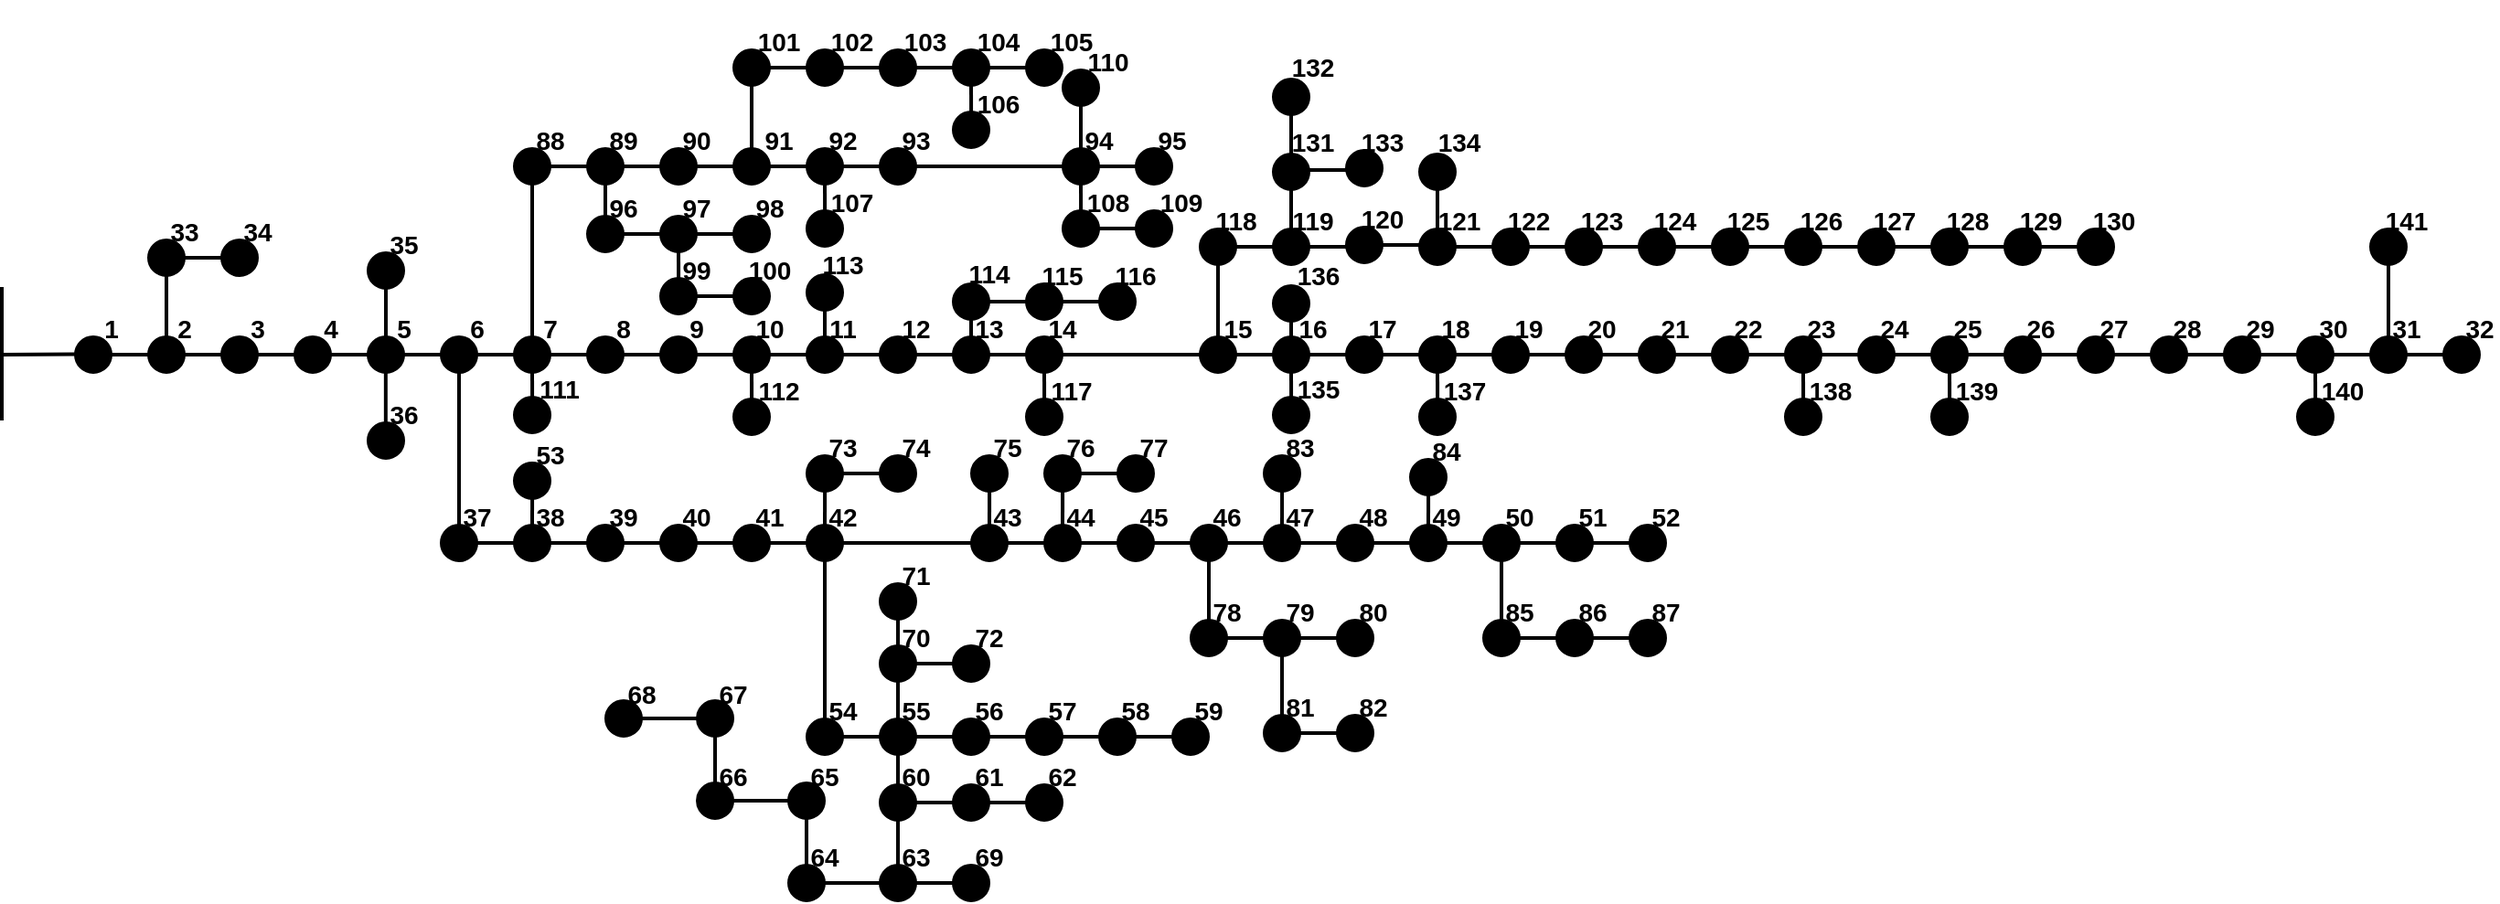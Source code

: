 <mxfile version="14.1.8" type="device"><diagram id="ekAhHw9mBdSd2NWRCvls" name="Page-1"><mxGraphModel dx="687" dy="394" grid="1" gridSize="10" guides="1" tooltips="1" connect="1" arrows="1" fold="1" page="1" pageScale="1" pageWidth="850" pageHeight="1100" math="0" shadow="0"><root><mxCell id="0"/><mxCell id="1" parent="0"/><mxCell id="LuKpcE87_OF2wUCaE-gP-1" value="" style="ellipse;whiteSpace=wrap;html=1;aspect=fixed;fillColor=#000000;" parent="1" vertex="1"><mxGeometry x="50" y="197" width="20" height="20" as="geometry"/></mxCell><mxCell id="LuKpcE87_OF2wUCaE-gP-2" value="&lt;p style=&quot;font-size: 14px;&quot;&gt;&lt;font face=&quot;Arial&quot; style=&quot;font-size: 14px;&quot;&gt;1&lt;/font&gt;&lt;/p&gt;" style="text;html=1;strokeColor=none;fillColor=none;align=center;verticalAlign=middle;whiteSpace=wrap;rounded=0;fontStyle=1;fontSize=14;" parent="1" vertex="1"><mxGeometry x="60" y="183" width="20" height="20" as="geometry"/></mxCell><mxCell id="LuKpcE87_OF2wUCaE-gP-98" value="" style="endArrow=none;html=1;exitX=1;exitY=0.5;exitDx=0;exitDy=0;strokeWidth=2;" parent="1" edge="1"><mxGeometry width="50" height="50" relative="1" as="geometry"><mxPoint x="70" y="207" as="sourcePoint"/><mxPoint x="90" y="207" as="targetPoint"/></mxGeometry></mxCell><mxCell id="LuKpcE87_OF2wUCaE-gP-99" value="" style="endArrow=none;html=1;strokeWidth=2;" parent="1" edge="1"><mxGeometry width="50" height="50" relative="1" as="geometry"><mxPoint x="10" y="207" as="sourcePoint"/><mxPoint x="50" y="206.71" as="targetPoint"/></mxGeometry></mxCell><mxCell id="LuKpcE87_OF2wUCaE-gP-100" value="" style="endArrow=none;html=1;fontSize=13;fontColor=#FFF5F5;strokeWidth=2;" parent="1" edge="1"><mxGeometry width="50" height="50" relative="1" as="geometry"><mxPoint x="10" y="210" as="sourcePoint"/><mxPoint x="10" y="170" as="targetPoint"/></mxGeometry></mxCell><mxCell id="LuKpcE87_OF2wUCaE-gP-101" value="" style="endArrow=none;html=1;fontSize=13;fontColor=#FFF5F5;strokeWidth=2;" parent="1" edge="1"><mxGeometry width="50" height="50" relative="1" as="geometry"><mxPoint x="10" y="243" as="sourcePoint"/><mxPoint x="10" y="203" as="targetPoint"/></mxGeometry></mxCell><mxCell id="LuKpcE87_OF2wUCaE-gP-114" value="" style="ellipse;whiteSpace=wrap;html=1;aspect=fixed;fillColor=#000000;" parent="1" vertex="1"><mxGeometry x="90" y="197" width="20" height="20" as="geometry"/></mxCell><mxCell id="LuKpcE87_OF2wUCaE-gP-115" value="&lt;p style=&quot;font-size: 14px&quot;&gt;&lt;font face=&quot;Arial&quot; style=&quot;font-size: 14px&quot;&gt;2&lt;/font&gt;&lt;/p&gt;" style="text;html=1;strokeColor=none;fillColor=none;align=center;verticalAlign=middle;whiteSpace=wrap;rounded=0;fontStyle=1;fontSize=14;" parent="1" vertex="1"><mxGeometry x="100" y="183" width="20" height="20" as="geometry"/></mxCell><mxCell id="LuKpcE87_OF2wUCaE-gP-116" value="" style="endArrow=none;html=1;exitX=1;exitY=0.5;exitDx=0;exitDy=0;strokeWidth=2;" parent="1" edge="1"><mxGeometry width="50" height="50" relative="1" as="geometry"><mxPoint x="110" y="207.0" as="sourcePoint"/><mxPoint x="130" y="207.0" as="targetPoint"/></mxGeometry></mxCell><mxCell id="LuKpcE87_OF2wUCaE-gP-117" value="" style="ellipse;whiteSpace=wrap;html=1;aspect=fixed;fillColor=#000000;" parent="1" vertex="1"><mxGeometry x="130" y="197" width="20" height="20" as="geometry"/></mxCell><mxCell id="LuKpcE87_OF2wUCaE-gP-118" value="&lt;p style=&quot;font-size: 14px&quot;&gt;&lt;font face=&quot;Arial&quot; style=&quot;font-size: 14px&quot;&gt;3&lt;/font&gt;&lt;/p&gt;" style="text;html=1;strokeColor=none;fillColor=none;align=center;verticalAlign=middle;whiteSpace=wrap;rounded=0;fontStyle=1;fontSize=14;" parent="1" vertex="1"><mxGeometry x="140" y="183" width="20" height="20" as="geometry"/></mxCell><mxCell id="LuKpcE87_OF2wUCaE-gP-119" value="" style="endArrow=none;html=1;exitX=1;exitY=0.5;exitDx=0;exitDy=0;strokeWidth=2;" parent="1" edge="1"><mxGeometry width="50" height="50" relative="1" as="geometry"><mxPoint x="150" y="207.0" as="sourcePoint"/><mxPoint x="170" y="207.0" as="targetPoint"/></mxGeometry></mxCell><mxCell id="LuKpcE87_OF2wUCaE-gP-120" value="" style="ellipse;whiteSpace=wrap;html=1;aspect=fixed;fillColor=#000000;" parent="1" vertex="1"><mxGeometry x="170" y="197" width="20" height="20" as="geometry"/></mxCell><mxCell id="LuKpcE87_OF2wUCaE-gP-121" value="&lt;p style=&quot;font-size: 14px&quot;&gt;&lt;font face=&quot;Arial&quot; style=&quot;font-size: 14px&quot;&gt;4&lt;/font&gt;&lt;/p&gt;" style="text;html=1;strokeColor=none;fillColor=none;align=center;verticalAlign=middle;whiteSpace=wrap;rounded=0;fontStyle=1;fontSize=14;" parent="1" vertex="1"><mxGeometry x="180" y="183" width="20" height="20" as="geometry"/></mxCell><mxCell id="LuKpcE87_OF2wUCaE-gP-122" value="" style="endArrow=none;html=1;exitX=1;exitY=0.5;exitDx=0;exitDy=0;strokeWidth=2;" parent="1" edge="1"><mxGeometry width="50" height="50" relative="1" as="geometry"><mxPoint x="190" y="207.0" as="sourcePoint"/><mxPoint x="210" y="207.0" as="targetPoint"/></mxGeometry></mxCell><mxCell id="LuKpcE87_OF2wUCaE-gP-123" value="" style="ellipse;whiteSpace=wrap;html=1;aspect=fixed;fillColor=#000000;" parent="1" vertex="1"><mxGeometry x="210" y="197" width="20" height="20" as="geometry"/></mxCell><mxCell id="LuKpcE87_OF2wUCaE-gP-124" value="&lt;p style=&quot;font-size: 14px&quot;&gt;&lt;font face=&quot;Arial&quot; style=&quot;font-size: 14px&quot;&gt;5&lt;/font&gt;&lt;/p&gt;" style="text;html=1;strokeColor=none;fillColor=none;align=center;verticalAlign=middle;whiteSpace=wrap;rounded=0;fontStyle=1;fontSize=14;" parent="1" vertex="1"><mxGeometry x="220" y="183" width="20" height="20" as="geometry"/></mxCell><mxCell id="LuKpcE87_OF2wUCaE-gP-125" value="" style="endArrow=none;html=1;exitX=1;exitY=0.5;exitDx=0;exitDy=0;strokeWidth=2;" parent="1" edge="1"><mxGeometry width="50" height="50" relative="1" as="geometry"><mxPoint x="230" y="207.0" as="sourcePoint"/><mxPoint x="250" y="207.0" as="targetPoint"/></mxGeometry></mxCell><mxCell id="KYKE8KW73rerKaurLVXl-42" style="edgeStyle=orthogonalEdgeStyle;rounded=0;orthogonalLoop=1;jettySize=auto;html=1;strokeWidth=2;endArrow=none;endFill=0;entryX=0.5;entryY=0;entryDx=0;entryDy=0;" edge="1" parent="1" source="LuKpcE87_OF2wUCaE-gP-126" target="KYKE8KW73rerKaurLVXl-43"><mxGeometry relative="1" as="geometry"><mxPoint x="260" y="280.0" as="targetPoint"/></mxGeometry></mxCell><mxCell id="LuKpcE87_OF2wUCaE-gP-126" value="" style="ellipse;whiteSpace=wrap;html=1;aspect=fixed;fillColor=#000000;" parent="1" vertex="1"><mxGeometry x="250" y="197" width="20" height="20" as="geometry"/></mxCell><mxCell id="LuKpcE87_OF2wUCaE-gP-127" value="&lt;p style=&quot;font-size: 14px&quot;&gt;&lt;font face=&quot;Arial&quot; style=&quot;font-size: 14px&quot;&gt;6&lt;/font&gt;&lt;/p&gt;" style="text;html=1;strokeColor=none;fillColor=none;align=center;verticalAlign=middle;whiteSpace=wrap;rounded=0;fontStyle=1;fontSize=14;" parent="1" vertex="1"><mxGeometry x="260" y="183" width="20" height="20" as="geometry"/></mxCell><mxCell id="LuKpcE87_OF2wUCaE-gP-128" value="" style="endArrow=none;html=1;exitX=1;exitY=0.5;exitDx=0;exitDy=0;strokeWidth=2;" parent="1" edge="1"><mxGeometry width="50" height="50" relative="1" as="geometry"><mxPoint x="270" y="207.0" as="sourcePoint"/><mxPoint x="290" y="207.0" as="targetPoint"/></mxGeometry></mxCell><mxCell id="KYKE8KW73rerKaurLVXl-229" style="edgeStyle=orthogonalEdgeStyle;rounded=0;orthogonalLoop=1;jettySize=auto;html=1;exitX=0.5;exitY=0;exitDx=0;exitDy=0;endArrow=none;endFill=0;strokeWidth=2;entryX=0.5;entryY=1;entryDx=0;entryDy=0;" edge="1" parent="1" source="LuKpcE87_OF2wUCaE-gP-143" target="KYKE8KW73rerKaurLVXl-231"><mxGeometry relative="1" as="geometry"><mxPoint x="300.056" y="100" as="targetPoint"/></mxGeometry></mxCell><mxCell id="LuKpcE87_OF2wUCaE-gP-143" value="" style="ellipse;whiteSpace=wrap;html=1;aspect=fixed;fillColor=#000000;" parent="1" vertex="1"><mxGeometry x="290" y="197" width="20" height="20" as="geometry"/></mxCell><mxCell id="LuKpcE87_OF2wUCaE-gP-144" value="&lt;p style=&quot;font-size: 14px&quot;&gt;&lt;font face=&quot;Arial&quot; style=&quot;font-size: 14px&quot;&gt;7&lt;/font&gt;&lt;/p&gt;" style="text;html=1;strokeColor=none;fillColor=none;align=center;verticalAlign=middle;whiteSpace=wrap;rounded=0;fontStyle=1;fontSize=14;" parent="1" vertex="1"><mxGeometry x="300" y="183" width="20" height="20" as="geometry"/></mxCell><mxCell id="LuKpcE87_OF2wUCaE-gP-145" value="" style="endArrow=none;html=1;exitX=1;exitY=0.5;exitDx=0;exitDy=0;strokeWidth=2;" parent="1" edge="1"><mxGeometry width="50" height="50" relative="1" as="geometry"><mxPoint x="310" y="207.0" as="sourcePoint"/><mxPoint x="330" y="207.0" as="targetPoint"/></mxGeometry></mxCell><mxCell id="LuKpcE87_OF2wUCaE-gP-146" value="" style="ellipse;whiteSpace=wrap;html=1;aspect=fixed;fillColor=#000000;" parent="1" vertex="1"><mxGeometry x="330" y="197" width="20" height="20" as="geometry"/></mxCell><mxCell id="LuKpcE87_OF2wUCaE-gP-147" value="&lt;p style=&quot;font-size: 14px&quot;&gt;&lt;font face=&quot;Arial&quot; style=&quot;font-size: 14px&quot;&gt;8&lt;/font&gt;&lt;/p&gt;" style="text;html=1;strokeColor=none;fillColor=none;align=center;verticalAlign=middle;whiteSpace=wrap;rounded=0;fontStyle=1;fontSize=14;" parent="1" vertex="1"><mxGeometry x="340" y="183" width="20" height="20" as="geometry"/></mxCell><mxCell id="LuKpcE87_OF2wUCaE-gP-148" value="" style="endArrow=none;html=1;exitX=1;exitY=0.5;exitDx=0;exitDy=0;strokeWidth=2;" parent="1" edge="1"><mxGeometry width="50" height="50" relative="1" as="geometry"><mxPoint x="350" y="207.0" as="sourcePoint"/><mxPoint x="370" y="207.0" as="targetPoint"/></mxGeometry></mxCell><mxCell id="LuKpcE87_OF2wUCaE-gP-149" value="" style="ellipse;whiteSpace=wrap;html=1;aspect=fixed;fillColor=#000000;" parent="1" vertex="1"><mxGeometry x="370" y="197" width="20" height="20" as="geometry"/></mxCell><mxCell id="LuKpcE87_OF2wUCaE-gP-150" value="&lt;p style=&quot;font-size: 14px&quot;&gt;&lt;font face=&quot;Arial&quot; style=&quot;font-size: 14px&quot;&gt;9&lt;/font&gt;&lt;/p&gt;" style="text;html=1;strokeColor=none;fillColor=none;align=center;verticalAlign=middle;whiteSpace=wrap;rounded=0;fontStyle=1;fontSize=14;" parent="1" vertex="1"><mxGeometry x="380" y="183" width="20" height="20" as="geometry"/></mxCell><mxCell id="LuKpcE87_OF2wUCaE-gP-151" value="" style="endArrow=none;html=1;exitX=1;exitY=0.5;exitDx=0;exitDy=0;strokeWidth=2;" parent="1" edge="1"><mxGeometry width="50" height="50" relative="1" as="geometry"><mxPoint x="390" y="207.0" as="sourcePoint"/><mxPoint x="410" y="207.0" as="targetPoint"/></mxGeometry></mxCell><mxCell id="LuKpcE87_OF2wUCaE-gP-152" value="" style="ellipse;whiteSpace=wrap;html=1;aspect=fixed;fillColor=#000000;" parent="1" vertex="1"><mxGeometry x="410" y="197" width="20" height="20" as="geometry"/></mxCell><mxCell id="LuKpcE87_OF2wUCaE-gP-153" value="&lt;p style=&quot;font-size: 14px&quot;&gt;&lt;font face=&quot;Arial&quot; style=&quot;font-size: 14px&quot;&gt;10&lt;/font&gt;&lt;/p&gt;" style="text;html=1;strokeColor=none;fillColor=none;align=center;verticalAlign=middle;whiteSpace=wrap;rounded=0;fontStyle=1;fontSize=14;" parent="1" vertex="1"><mxGeometry x="420" y="183" width="20" height="20" as="geometry"/></mxCell><mxCell id="LuKpcE87_OF2wUCaE-gP-154" value="" style="endArrow=none;html=1;exitX=1;exitY=0.5;exitDx=0;exitDy=0;strokeWidth=2;" parent="1" edge="1"><mxGeometry width="50" height="50" relative="1" as="geometry"><mxPoint x="430" y="207.0" as="sourcePoint"/><mxPoint x="450" y="207.0" as="targetPoint"/></mxGeometry></mxCell><mxCell id="LuKpcE87_OF2wUCaE-gP-155" value="" style="ellipse;whiteSpace=wrap;html=1;aspect=fixed;fillColor=#000000;" parent="1" vertex="1"><mxGeometry x="450" y="197" width="20" height="20" as="geometry"/></mxCell><mxCell id="KYKE8KW73rerKaurLVXl-323" style="edgeStyle=orthogonalEdgeStyle;rounded=0;orthogonalLoop=1;jettySize=auto;html=1;exitX=0;exitY=0.75;exitDx=0;exitDy=0;endArrow=none;endFill=0;strokeWidth=2;" edge="1" parent="1" source="LuKpcE87_OF2wUCaE-gP-156"><mxGeometry relative="1" as="geometry"><mxPoint x="460" y="170" as="targetPoint"/></mxGeometry></mxCell><mxCell id="LuKpcE87_OF2wUCaE-gP-156" value="&lt;p style=&quot;font-size: 14px&quot;&gt;&lt;font face=&quot;Arial&quot; style=&quot;font-size: 14px&quot;&gt;11&lt;/font&gt;&lt;/p&gt;" style="text;html=1;strokeColor=none;fillColor=none;align=center;verticalAlign=middle;whiteSpace=wrap;rounded=0;fontStyle=1;fontSize=14;" parent="1" vertex="1"><mxGeometry x="460" y="183" width="20" height="20" as="geometry"/></mxCell><mxCell id="LuKpcE87_OF2wUCaE-gP-157" value="" style="endArrow=none;html=1;exitX=1;exitY=0.5;exitDx=0;exitDy=0;strokeWidth=2;" parent="1" edge="1"><mxGeometry width="50" height="50" relative="1" as="geometry"><mxPoint x="470" y="207.0" as="sourcePoint"/><mxPoint x="490" y="207.0" as="targetPoint"/></mxGeometry></mxCell><mxCell id="LuKpcE87_OF2wUCaE-gP-188" value="" style="ellipse;whiteSpace=wrap;html=1;aspect=fixed;fillColor=#000000;" parent="1" vertex="1"><mxGeometry x="490" y="197" width="20" height="20" as="geometry"/></mxCell><mxCell id="LuKpcE87_OF2wUCaE-gP-189" value="&lt;p style=&quot;font-size: 14px&quot;&gt;&lt;font face=&quot;Arial&quot; style=&quot;font-size: 14px&quot;&gt;12&lt;/font&gt;&lt;/p&gt;" style="text;html=1;strokeColor=none;fillColor=none;align=center;verticalAlign=middle;whiteSpace=wrap;rounded=0;fontStyle=1;fontSize=14;" parent="1" vertex="1"><mxGeometry x="500" y="183" width="20" height="20" as="geometry"/></mxCell><mxCell id="LuKpcE87_OF2wUCaE-gP-190" value="" style="endArrow=none;html=1;exitX=1;exitY=0.5;exitDx=0;exitDy=0;strokeWidth=2;" parent="1" edge="1"><mxGeometry width="50" height="50" relative="1" as="geometry"><mxPoint x="510" y="207.0" as="sourcePoint"/><mxPoint x="530" y="207.0" as="targetPoint"/></mxGeometry></mxCell><mxCell id="LuKpcE87_OF2wUCaE-gP-191" value="" style="ellipse;whiteSpace=wrap;html=1;aspect=fixed;fillColor=#000000;" parent="1" vertex="1"><mxGeometry x="530" y="197" width="20" height="20" as="geometry"/></mxCell><mxCell id="LuKpcE87_OF2wUCaE-gP-192" value="&lt;p style=&quot;font-size: 14px&quot;&gt;&lt;font face=&quot;Arial&quot; style=&quot;font-size: 14px&quot;&gt;13&lt;/font&gt;&lt;/p&gt;" style="text;html=1;strokeColor=none;fillColor=none;align=center;verticalAlign=middle;whiteSpace=wrap;rounded=0;fontStyle=1;fontSize=14;" parent="1" vertex="1"><mxGeometry x="540" y="183" width="20" height="20" as="geometry"/></mxCell><mxCell id="LuKpcE87_OF2wUCaE-gP-193" value="" style="endArrow=none;html=1;exitX=1;exitY=0.5;exitDx=0;exitDy=0;strokeWidth=2;" parent="1" edge="1"><mxGeometry width="50" height="50" relative="1" as="geometry"><mxPoint x="550" y="207.0" as="sourcePoint"/><mxPoint x="570" y="207.0" as="targetPoint"/></mxGeometry></mxCell><mxCell id="LuKpcE87_OF2wUCaE-gP-194" value="" style="ellipse;whiteSpace=wrap;html=1;aspect=fixed;fillColor=#000000;" parent="1" vertex="1"><mxGeometry x="570" y="197" width="20" height="20" as="geometry"/></mxCell><mxCell id="LuKpcE87_OF2wUCaE-gP-195" value="&lt;p style=&quot;font-size: 14px&quot;&gt;&lt;font face=&quot;Arial&quot; style=&quot;font-size: 14px&quot;&gt;14&lt;/font&gt;&lt;/p&gt;" style="text;html=1;strokeColor=none;fillColor=none;align=center;verticalAlign=middle;whiteSpace=wrap;rounded=0;fontStyle=1;fontSize=14;" parent="1" vertex="1"><mxGeometry x="580" y="183" width="20" height="20" as="geometry"/></mxCell><mxCell id="LuKpcE87_OF2wUCaE-gP-196" value="" style="endArrow=none;html=1;exitX=1;exitY=0.5;exitDx=0;exitDy=0;strokeWidth=2;entryX=0;entryY=0.5;entryDx=0;entryDy=0;" parent="1" edge="1" target="LuKpcE87_OF2wUCaE-gP-197"><mxGeometry width="50" height="50" relative="1" as="geometry"><mxPoint x="590" y="207.0" as="sourcePoint"/><mxPoint x="610" y="207.0" as="targetPoint"/></mxGeometry></mxCell><mxCell id="KYKE8KW73rerKaurLVXl-341" style="edgeStyle=orthogonalEdgeStyle;rounded=0;orthogonalLoop=1;jettySize=auto;html=1;exitX=0.5;exitY=0;exitDx=0;exitDy=0;endArrow=none;endFill=0;strokeWidth=2;" edge="1" parent="1" source="LuKpcE87_OF2wUCaE-gP-197" target="KYKE8KW73rerKaurLVXl-342"><mxGeometry relative="1" as="geometry"><mxPoint x="675.116" y="160" as="targetPoint"/></mxGeometry></mxCell><mxCell id="LuKpcE87_OF2wUCaE-gP-197" value="" style="ellipse;whiteSpace=wrap;html=1;aspect=fixed;fillColor=#000000;" parent="1" vertex="1"><mxGeometry x="665" y="197" width="20" height="20" as="geometry"/></mxCell><mxCell id="LuKpcE87_OF2wUCaE-gP-198" value="&lt;p style=&quot;font-size: 14px&quot;&gt;&lt;font face=&quot;Arial&quot; style=&quot;font-size: 14px&quot;&gt;15&lt;/font&gt;&lt;/p&gt;" style="text;html=1;strokeColor=none;fillColor=none;align=center;verticalAlign=middle;whiteSpace=wrap;rounded=0;fontStyle=1;fontSize=14;" parent="1" vertex="1"><mxGeometry x="676" y="183" width="20" height="20" as="geometry"/></mxCell><mxCell id="LuKpcE87_OF2wUCaE-gP-199" value="" style="endArrow=none;html=1;exitX=1;exitY=0.5;exitDx=0;exitDy=0;strokeWidth=2;" parent="1" edge="1"><mxGeometry width="50" height="50" relative="1" as="geometry"><mxPoint x="685" y="207.0" as="sourcePoint"/><mxPoint x="705" y="207.0" as="targetPoint"/></mxGeometry></mxCell><mxCell id="LuKpcE87_OF2wUCaE-gP-200" value="" style="ellipse;whiteSpace=wrap;html=1;aspect=fixed;fillColor=#000000;" parent="1" vertex="1"><mxGeometry x="705" y="197" width="20" height="20" as="geometry"/></mxCell><mxCell id="LuKpcE87_OF2wUCaE-gP-201" value="&lt;p style=&quot;font-size: 14px&quot;&gt;&lt;font face=&quot;Arial&quot; style=&quot;font-size: 14px&quot;&gt;16&lt;/font&gt;&lt;/p&gt;" style="text;html=1;strokeColor=none;fillColor=none;align=center;verticalAlign=middle;whiteSpace=wrap;rounded=0;fontStyle=1;fontSize=14;" parent="1" vertex="1"><mxGeometry x="717" y="183" width="20" height="20" as="geometry"/></mxCell><mxCell id="LuKpcE87_OF2wUCaE-gP-202" value="" style="endArrow=none;html=1;exitX=1;exitY=0.5;exitDx=0;exitDy=0;strokeWidth=2;" parent="1" edge="1"><mxGeometry width="50" height="50" relative="1" as="geometry"><mxPoint x="725" y="207.0" as="sourcePoint"/><mxPoint x="745" y="207.0" as="targetPoint"/></mxGeometry></mxCell><mxCell id="LuKpcE87_OF2wUCaE-gP-203" value="" style="ellipse;whiteSpace=wrap;html=1;aspect=fixed;fillColor=#000000;" parent="1" vertex="1"><mxGeometry x="745" y="197" width="20" height="20" as="geometry"/></mxCell><mxCell id="LuKpcE87_OF2wUCaE-gP-204" value="&lt;p style=&quot;font-size: 14px&quot;&gt;&lt;font face=&quot;Arial&quot; style=&quot;font-size: 14px&quot;&gt;17&lt;/font&gt;&lt;/p&gt;" style="text;html=1;strokeColor=none;fillColor=none;align=center;verticalAlign=middle;whiteSpace=wrap;rounded=0;fontStyle=1;fontSize=14;" parent="1" vertex="1"><mxGeometry x="755" y="183" width="20" height="20" as="geometry"/></mxCell><mxCell id="LuKpcE87_OF2wUCaE-gP-205" value="" style="endArrow=none;html=1;exitX=1;exitY=0.5;exitDx=0;exitDy=0;strokeWidth=2;" parent="1" edge="1"><mxGeometry width="50" height="50" relative="1" as="geometry"><mxPoint x="765" y="207.0" as="sourcePoint"/><mxPoint x="785" y="207.0" as="targetPoint"/></mxGeometry></mxCell><mxCell id="LuKpcE87_OF2wUCaE-gP-206" value="" style="ellipse;whiteSpace=wrap;html=1;aspect=fixed;fillColor=#000000;" parent="1" vertex="1"><mxGeometry x="785" y="197" width="20" height="20" as="geometry"/></mxCell><mxCell id="LuKpcE87_OF2wUCaE-gP-207" value="&lt;p style=&quot;font-size: 14px&quot;&gt;&lt;font face=&quot;Arial&quot; style=&quot;font-size: 14px&quot;&gt;18&lt;/font&gt;&lt;/p&gt;" style="text;html=1;strokeColor=none;fillColor=none;align=center;verticalAlign=middle;whiteSpace=wrap;rounded=0;fontStyle=1;fontSize=14;" parent="1" vertex="1"><mxGeometry x="795" y="183" width="20" height="20" as="geometry"/></mxCell><mxCell id="LuKpcE87_OF2wUCaE-gP-208" value="" style="endArrow=none;html=1;exitX=1;exitY=0.5;exitDx=0;exitDy=0;strokeWidth=2;" parent="1" edge="1"><mxGeometry width="50" height="50" relative="1" as="geometry"><mxPoint x="805" y="207.0" as="sourcePoint"/><mxPoint x="825" y="207.0" as="targetPoint"/></mxGeometry></mxCell><mxCell id="LuKpcE87_OF2wUCaE-gP-209" value="" style="ellipse;whiteSpace=wrap;html=1;aspect=fixed;fillColor=#000000;" parent="1" vertex="1"><mxGeometry x="825" y="197" width="20" height="20" as="geometry"/></mxCell><mxCell id="LuKpcE87_OF2wUCaE-gP-210" value="&lt;p style=&quot;font-size: 14px&quot;&gt;&lt;font face=&quot;Arial&quot; style=&quot;font-size: 14px&quot;&gt;19&lt;/font&gt;&lt;/p&gt;" style="text;html=1;strokeColor=none;fillColor=none;align=center;verticalAlign=middle;whiteSpace=wrap;rounded=0;fontStyle=1;fontSize=14;" parent="1" vertex="1"><mxGeometry x="835" y="183" width="20" height="20" as="geometry"/></mxCell><mxCell id="LuKpcE87_OF2wUCaE-gP-211" value="" style="endArrow=none;html=1;exitX=1;exitY=0.5;exitDx=0;exitDy=0;strokeWidth=2;" parent="1" edge="1"><mxGeometry width="50" height="50" relative="1" as="geometry"><mxPoint x="845" y="207.0" as="sourcePoint"/><mxPoint x="865" y="207.0" as="targetPoint"/></mxGeometry></mxCell><mxCell id="LuKpcE87_OF2wUCaE-gP-212" value="" style="ellipse;whiteSpace=wrap;html=1;aspect=fixed;fillColor=#000000;" parent="1" vertex="1"><mxGeometry x="865" y="197" width="20" height="20" as="geometry"/></mxCell><mxCell id="LuKpcE87_OF2wUCaE-gP-213" value="&lt;p style=&quot;font-size: 14px&quot;&gt;&lt;font face=&quot;Arial&quot; style=&quot;font-size: 14px&quot;&gt;20&lt;/font&gt;&lt;/p&gt;" style="text;html=1;strokeColor=none;fillColor=none;align=center;verticalAlign=middle;whiteSpace=wrap;rounded=0;fontStyle=1;fontSize=14;" parent="1" vertex="1"><mxGeometry x="875" y="183" width="20" height="20" as="geometry"/></mxCell><mxCell id="LuKpcE87_OF2wUCaE-gP-214" value="" style="endArrow=none;html=1;exitX=1;exitY=0.5;exitDx=0;exitDy=0;strokeWidth=2;" parent="1" edge="1"><mxGeometry width="50" height="50" relative="1" as="geometry"><mxPoint x="885" y="207.0" as="sourcePoint"/><mxPoint x="905" y="207.0" as="targetPoint"/></mxGeometry></mxCell><mxCell id="LuKpcE87_OF2wUCaE-gP-215" value="" style="ellipse;whiteSpace=wrap;html=1;aspect=fixed;fillColor=#000000;" parent="1" vertex="1"><mxGeometry x="905" y="197" width="20" height="20" as="geometry"/></mxCell><mxCell id="LuKpcE87_OF2wUCaE-gP-216" value="&lt;p style=&quot;font-size: 14px&quot;&gt;&lt;font face=&quot;Arial&quot;&gt;21&lt;/font&gt;&lt;/p&gt;" style="text;html=1;strokeColor=none;fillColor=none;align=center;verticalAlign=middle;whiteSpace=wrap;rounded=0;fontStyle=1;fontSize=14;" parent="1" vertex="1"><mxGeometry x="915" y="183" width="20" height="20" as="geometry"/></mxCell><mxCell id="LuKpcE87_OF2wUCaE-gP-217" value="" style="endArrow=none;html=1;exitX=1;exitY=0.5;exitDx=0;exitDy=0;strokeWidth=2;" parent="1" edge="1"><mxGeometry width="50" height="50" relative="1" as="geometry"><mxPoint x="925" y="207.0" as="sourcePoint"/><mxPoint x="945" y="207.0" as="targetPoint"/></mxGeometry></mxCell><mxCell id="LuKpcE87_OF2wUCaE-gP-263" value="" style="ellipse;whiteSpace=wrap;html=1;aspect=fixed;fillColor=#000000;" parent="1" vertex="1"><mxGeometry x="945" y="197" width="20" height="20" as="geometry"/></mxCell><mxCell id="LuKpcE87_OF2wUCaE-gP-264" value="&lt;p style=&quot;font-size: 14px&quot;&gt;&lt;font face=&quot;Arial&quot; style=&quot;font-size: 14px&quot;&gt;22&lt;/font&gt;&lt;/p&gt;" style="text;html=1;strokeColor=none;fillColor=none;align=center;verticalAlign=middle;whiteSpace=wrap;rounded=0;fontStyle=1;fontSize=14;" parent="1" vertex="1"><mxGeometry x="955" y="183" width="20" height="20" as="geometry"/></mxCell><mxCell id="LuKpcE87_OF2wUCaE-gP-265" value="" style="endArrow=none;html=1;exitX=1;exitY=0.5;exitDx=0;exitDy=0;strokeWidth=2;" parent="1" edge="1"><mxGeometry width="50" height="50" relative="1" as="geometry"><mxPoint x="965" y="207.0" as="sourcePoint"/><mxPoint x="985" y="207.0" as="targetPoint"/></mxGeometry></mxCell><mxCell id="LuKpcE87_OF2wUCaE-gP-266" value="" style="ellipse;whiteSpace=wrap;html=1;aspect=fixed;fillColor=#000000;" parent="1" vertex="1"><mxGeometry x="985" y="197" width="20" height="20" as="geometry"/></mxCell><mxCell id="LuKpcE87_OF2wUCaE-gP-267" value="&lt;p style=&quot;font-size: 14px&quot;&gt;&lt;font face=&quot;Arial&quot; style=&quot;font-size: 14px&quot;&gt;23&lt;/font&gt;&lt;/p&gt;" style="text;html=1;strokeColor=none;fillColor=none;align=center;verticalAlign=middle;whiteSpace=wrap;rounded=0;fontStyle=1;fontSize=14;" parent="1" vertex="1"><mxGeometry x="995" y="183" width="20" height="20" as="geometry"/></mxCell><mxCell id="LuKpcE87_OF2wUCaE-gP-268" value="" style="endArrow=none;html=1;exitX=1;exitY=0.5;exitDx=0;exitDy=0;strokeWidth=2;" parent="1" edge="1"><mxGeometry width="50" height="50" relative="1" as="geometry"><mxPoint x="1005" y="207.0" as="sourcePoint"/><mxPoint x="1025" y="207.0" as="targetPoint"/></mxGeometry></mxCell><mxCell id="LuKpcE87_OF2wUCaE-gP-269" value="" style="ellipse;whiteSpace=wrap;html=1;aspect=fixed;fillColor=#000000;" parent="1" vertex="1"><mxGeometry x="1025" y="197" width="20" height="20" as="geometry"/></mxCell><mxCell id="LuKpcE87_OF2wUCaE-gP-270" value="&lt;p style=&quot;font-size: 14px&quot;&gt;&lt;font face=&quot;Arial&quot; style=&quot;font-size: 14px&quot;&gt;24&lt;/font&gt;&lt;/p&gt;" style="text;html=1;strokeColor=none;fillColor=none;align=center;verticalAlign=middle;whiteSpace=wrap;rounded=0;fontStyle=1;fontSize=14;" parent="1" vertex="1"><mxGeometry x="1035" y="183" width="20" height="20" as="geometry"/></mxCell><mxCell id="LuKpcE87_OF2wUCaE-gP-271" value="" style="endArrow=none;html=1;exitX=1;exitY=0.5;exitDx=0;exitDy=0;strokeWidth=2;" parent="1" edge="1"><mxGeometry width="50" height="50" relative="1" as="geometry"><mxPoint x="1045" y="207.0" as="sourcePoint"/><mxPoint x="1065" y="207.0" as="targetPoint"/></mxGeometry></mxCell><mxCell id="LuKpcE87_OF2wUCaE-gP-272" value="" style="ellipse;whiteSpace=wrap;html=1;aspect=fixed;fillColor=#000000;" parent="1" vertex="1"><mxGeometry x="1065" y="197" width="20" height="20" as="geometry"/></mxCell><mxCell id="LuKpcE87_OF2wUCaE-gP-273" value="&lt;p style=&quot;font-size: 14px&quot;&gt;&lt;font face=&quot;Arial&quot; style=&quot;font-size: 14px&quot;&gt;25&lt;/font&gt;&lt;/p&gt;" style="text;html=1;strokeColor=none;fillColor=none;align=center;verticalAlign=middle;whiteSpace=wrap;rounded=0;fontStyle=1;fontSize=14;" parent="1" vertex="1"><mxGeometry x="1075" y="183" width="20" height="20" as="geometry"/></mxCell><mxCell id="LuKpcE87_OF2wUCaE-gP-274" value="" style="endArrow=none;html=1;exitX=1;exitY=0.5;exitDx=0;exitDy=0;strokeWidth=2;" parent="1" edge="1"><mxGeometry width="50" height="50" relative="1" as="geometry"><mxPoint x="1085" y="207.0" as="sourcePoint"/><mxPoint x="1105" y="207.0" as="targetPoint"/></mxGeometry></mxCell><mxCell id="LuKpcE87_OF2wUCaE-gP-275" value="" style="ellipse;whiteSpace=wrap;html=1;aspect=fixed;fillColor=#000000;" parent="1" vertex="1"><mxGeometry x="1105" y="197" width="20" height="20" as="geometry"/></mxCell><mxCell id="LuKpcE87_OF2wUCaE-gP-276" value="&lt;p style=&quot;font-size: 14px&quot;&gt;&lt;font face=&quot;Arial&quot; style=&quot;font-size: 14px&quot;&gt;26&lt;/font&gt;&lt;/p&gt;" style="text;html=1;strokeColor=none;fillColor=none;align=center;verticalAlign=middle;whiteSpace=wrap;rounded=0;fontStyle=1;fontSize=14;" parent="1" vertex="1"><mxGeometry x="1115" y="183" width="20" height="20" as="geometry"/></mxCell><mxCell id="LuKpcE87_OF2wUCaE-gP-277" value="" style="endArrow=none;html=1;exitX=1;exitY=0.5;exitDx=0;exitDy=0;strokeWidth=2;" parent="1" edge="1"><mxGeometry width="50" height="50" relative="1" as="geometry"><mxPoint x="1125.0" y="207.0" as="sourcePoint"/><mxPoint x="1145.0" y="207.0" as="targetPoint"/></mxGeometry></mxCell><mxCell id="LuKpcE87_OF2wUCaE-gP-278" value="" style="ellipse;whiteSpace=wrap;html=1;aspect=fixed;fillColor=#000000;" parent="1" vertex="1"><mxGeometry x="1145" y="197" width="20" height="20" as="geometry"/></mxCell><mxCell id="LuKpcE87_OF2wUCaE-gP-279" value="&lt;p style=&quot;font-size: 14px&quot;&gt;&lt;font face=&quot;Arial&quot; style=&quot;font-size: 14px&quot;&gt;27&lt;/font&gt;&lt;/p&gt;" style="text;html=1;strokeColor=none;fillColor=none;align=center;verticalAlign=middle;whiteSpace=wrap;rounded=0;fontStyle=1;fontSize=14;" parent="1" vertex="1"><mxGeometry x="1155" y="183" width="20" height="20" as="geometry"/></mxCell><mxCell id="KYKE8KW73rerKaurLVXl-1" value="" style="endArrow=none;html=1;exitX=1;exitY=0.5;exitDx=0;exitDy=0;strokeWidth=2;" edge="1" parent="1"><mxGeometry width="50" height="50" relative="1" as="geometry"><mxPoint x="1165" y="207.0" as="sourcePoint"/><mxPoint x="1185" y="207.0" as="targetPoint"/></mxGeometry></mxCell><mxCell id="KYKE8KW73rerKaurLVXl-2" value="" style="ellipse;whiteSpace=wrap;html=1;aspect=fixed;fillColor=#000000;" vertex="1" parent="1"><mxGeometry x="1185" y="197" width="20" height="20" as="geometry"/></mxCell><mxCell id="KYKE8KW73rerKaurLVXl-3" value="&lt;p style=&quot;font-size: 14px&quot;&gt;&lt;font face=&quot;Arial&quot; style=&quot;font-size: 14px&quot;&gt;28&lt;/font&gt;&lt;/p&gt;" style="text;html=1;strokeColor=none;fillColor=none;align=center;verticalAlign=middle;whiteSpace=wrap;rounded=0;fontStyle=1;fontSize=14;" vertex="1" parent="1"><mxGeometry x="1195" y="183" width="20" height="20" as="geometry"/></mxCell><mxCell id="KYKE8KW73rerKaurLVXl-4" value="" style="endArrow=none;html=1;exitX=1;exitY=0.5;exitDx=0;exitDy=0;strokeWidth=2;" edge="1" parent="1"><mxGeometry width="50" height="50" relative="1" as="geometry"><mxPoint x="1205" y="207.0" as="sourcePoint"/><mxPoint x="1225" y="207.0" as="targetPoint"/></mxGeometry></mxCell><mxCell id="KYKE8KW73rerKaurLVXl-5" value="" style="ellipse;whiteSpace=wrap;html=1;aspect=fixed;fillColor=#000000;" vertex="1" parent="1"><mxGeometry x="1225" y="197" width="20" height="20" as="geometry"/></mxCell><mxCell id="KYKE8KW73rerKaurLVXl-6" value="&lt;p style=&quot;font-size: 14px&quot;&gt;&lt;font face=&quot;Arial&quot; style=&quot;font-size: 14px&quot;&gt;29&lt;/font&gt;&lt;/p&gt;" style="text;html=1;strokeColor=none;fillColor=none;align=center;verticalAlign=middle;whiteSpace=wrap;rounded=0;fontStyle=1;fontSize=14;" vertex="1" parent="1"><mxGeometry x="1235" y="183" width="20" height="20" as="geometry"/></mxCell><mxCell id="KYKE8KW73rerKaurLVXl-7" value="" style="endArrow=none;html=1;exitX=1;exitY=0.5;exitDx=0;exitDy=0;strokeWidth=2;" edge="1" parent="1"><mxGeometry width="50" height="50" relative="1" as="geometry"><mxPoint x="1245" y="207.0" as="sourcePoint"/><mxPoint x="1265" y="207.0" as="targetPoint"/></mxGeometry></mxCell><mxCell id="KYKE8KW73rerKaurLVXl-8" value="" style="ellipse;whiteSpace=wrap;html=1;aspect=fixed;fillColor=#000000;" vertex="1" parent="1"><mxGeometry x="1265" y="197" width="20" height="20" as="geometry"/></mxCell><mxCell id="KYKE8KW73rerKaurLVXl-9" value="&lt;p style=&quot;font-size: 14px&quot;&gt;&lt;font face=&quot;Arial&quot; style=&quot;font-size: 14px&quot;&gt;30&lt;/font&gt;&lt;/p&gt;" style="text;html=1;strokeColor=none;fillColor=none;align=center;verticalAlign=middle;whiteSpace=wrap;rounded=0;fontStyle=1;fontSize=14;" vertex="1" parent="1"><mxGeometry x="1275" y="183" width="20" height="20" as="geometry"/></mxCell><mxCell id="KYKE8KW73rerKaurLVXl-10" value="" style="endArrow=none;html=1;exitX=1;exitY=0.5;exitDx=0;exitDy=0;strokeWidth=2;" edge="1" parent="1"><mxGeometry width="50" height="50" relative="1" as="geometry"><mxPoint x="1285" y="207.0" as="sourcePoint"/><mxPoint x="1305" y="207.0" as="targetPoint"/></mxGeometry></mxCell><mxCell id="KYKE8KW73rerKaurLVXl-11" value="" style="ellipse;whiteSpace=wrap;html=1;aspect=fixed;fillColor=#000000;" vertex="1" parent="1"><mxGeometry x="1305" y="197" width="20" height="20" as="geometry"/></mxCell><mxCell id="KYKE8KW73rerKaurLVXl-12" value="&lt;p style=&quot;font-size: 14px&quot;&gt;&lt;font face=&quot;Arial&quot; style=&quot;font-size: 14px&quot;&gt;31&lt;/font&gt;&lt;/p&gt;" style="text;html=1;strokeColor=none;fillColor=none;align=center;verticalAlign=middle;whiteSpace=wrap;rounded=0;fontStyle=1;fontSize=14;" vertex="1" parent="1"><mxGeometry x="1315" y="183" width="20" height="20" as="geometry"/></mxCell><mxCell id="KYKE8KW73rerKaurLVXl-13" value="" style="endArrow=none;html=1;exitX=1;exitY=0.5;exitDx=0;exitDy=0;strokeWidth=2;" edge="1" parent="1"><mxGeometry width="50" height="50" relative="1" as="geometry"><mxPoint x="1325" y="207.0" as="sourcePoint"/><mxPoint x="1345" y="207.0" as="targetPoint"/></mxGeometry></mxCell><mxCell id="KYKE8KW73rerKaurLVXl-14" value="" style="ellipse;whiteSpace=wrap;html=1;aspect=fixed;fillColor=#000000;" vertex="1" parent="1"><mxGeometry x="1345" y="197" width="20" height="20" as="geometry"/></mxCell><mxCell id="KYKE8KW73rerKaurLVXl-15" value="&lt;p style=&quot;font-size: 14px&quot;&gt;&lt;font face=&quot;Arial&quot; style=&quot;font-size: 14px&quot;&gt;32&lt;/font&gt;&lt;/p&gt;" style="text;html=1;strokeColor=none;fillColor=none;align=center;verticalAlign=middle;whiteSpace=wrap;rounded=0;fontStyle=1;fontSize=14;" vertex="1" parent="1"><mxGeometry x="1355" y="183" width="20" height="20" as="geometry"/></mxCell><mxCell id="KYKE8KW73rerKaurLVXl-19" value="" style="endArrow=none;html=1;exitX=0.5;exitY=0;exitDx=0;exitDy=0;strokeWidth=2;entryX=0.5;entryY=1;entryDx=0;entryDy=0;" edge="1" parent="1" source="LuKpcE87_OF2wUCaE-gP-114" target="KYKE8KW73rerKaurLVXl-22"><mxGeometry width="50" height="50" relative="1" as="geometry"><mxPoint x="200" y="280" as="sourcePoint"/><mxPoint x="60" y="160" as="targetPoint"/></mxGeometry></mxCell><mxCell id="KYKE8KW73rerKaurLVXl-22" value="" style="ellipse;whiteSpace=wrap;html=1;aspect=fixed;fillColor=#000000;" vertex="1" parent="1"><mxGeometry x="90" y="144" width="20" height="20" as="geometry"/></mxCell><mxCell id="KYKE8KW73rerKaurLVXl-23" value="&lt;p style=&quot;font-size: 14px&quot;&gt;&lt;font face=&quot;Arial&quot; style=&quot;font-size: 14px&quot;&gt;33&lt;/font&gt;&lt;/p&gt;" style="text;html=1;strokeColor=none;fillColor=none;align=center;verticalAlign=middle;whiteSpace=wrap;rounded=0;fontStyle=1;fontSize=14;" vertex="1" parent="1"><mxGeometry x="100" y="130" width="20" height="20" as="geometry"/></mxCell><mxCell id="KYKE8KW73rerKaurLVXl-25" value="" style="endArrow=none;html=1;exitX=1;exitY=0.5;exitDx=0;exitDy=0;strokeWidth=2;" edge="1" parent="1"><mxGeometry width="50" height="50" relative="1" as="geometry"><mxPoint x="110" y="154" as="sourcePoint"/><mxPoint x="130" y="154" as="targetPoint"/></mxGeometry></mxCell><mxCell id="KYKE8KW73rerKaurLVXl-26" value="" style="ellipse;whiteSpace=wrap;html=1;aspect=fixed;fillColor=#000000;" vertex="1" parent="1"><mxGeometry x="130" y="144" width="20" height="20" as="geometry"/></mxCell><mxCell id="KYKE8KW73rerKaurLVXl-27" value="&lt;p style=&quot;font-size: 14px&quot;&gt;&lt;font face=&quot;Arial&quot; style=&quot;font-size: 14px&quot;&gt;34&lt;/font&gt;&lt;/p&gt;" style="text;html=1;strokeColor=none;fillColor=none;align=center;verticalAlign=middle;whiteSpace=wrap;rounded=0;fontStyle=1;fontSize=14;" vertex="1" parent="1"><mxGeometry x="140" y="130" width="20" height="20" as="geometry"/></mxCell><mxCell id="KYKE8KW73rerKaurLVXl-36" value="" style="endArrow=none;html=1;strokeWidth=2;exitX=0.5;exitY=0;exitDx=0;exitDy=0;" edge="1" parent="1" source="LuKpcE87_OF2wUCaE-gP-123"><mxGeometry width="50" height="50" relative="1" as="geometry"><mxPoint x="250" y="220" as="sourcePoint"/><mxPoint x="220" y="170" as="targetPoint"/></mxGeometry></mxCell><mxCell id="KYKE8KW73rerKaurLVXl-37" value="" style="endArrow=none;html=1;strokeWidth=2;exitX=0.5;exitY=0;exitDx=0;exitDy=0;" edge="1" parent="1"><mxGeometry width="50" height="50" relative="1" as="geometry"><mxPoint x="219.92" y="244.0" as="sourcePoint"/><mxPoint x="219.92" y="217" as="targetPoint"/></mxGeometry></mxCell><mxCell id="KYKE8KW73rerKaurLVXl-38" value="" style="ellipse;whiteSpace=wrap;html=1;aspect=fixed;fillColor=#000000;" vertex="1" parent="1"><mxGeometry x="210" y="151" width="20" height="20" as="geometry"/></mxCell><mxCell id="KYKE8KW73rerKaurLVXl-39" value="&lt;p style=&quot;font-size: 14px&quot;&gt;&lt;font face=&quot;Arial&quot; style=&quot;font-size: 14px&quot;&gt;35&lt;/font&gt;&lt;/p&gt;" style="text;html=1;strokeColor=none;fillColor=none;align=center;verticalAlign=middle;whiteSpace=wrap;rounded=0;fontStyle=1;fontSize=14;" vertex="1" parent="1"><mxGeometry x="220" y="137" width="20" height="20" as="geometry"/></mxCell><mxCell id="KYKE8KW73rerKaurLVXl-40" value="" style="ellipse;whiteSpace=wrap;html=1;aspect=fixed;fillColor=#000000;" vertex="1" parent="1"><mxGeometry x="210" y="244" width="20" height="20" as="geometry"/></mxCell><mxCell id="KYKE8KW73rerKaurLVXl-41" value="&lt;p style=&quot;font-size: 14px&quot;&gt;&lt;font face=&quot;Arial&quot; style=&quot;font-size: 14px&quot;&gt;36&lt;/font&gt;&lt;/p&gt;" style="text;html=1;strokeColor=none;fillColor=none;align=center;verticalAlign=middle;whiteSpace=wrap;rounded=0;fontStyle=1;fontSize=14;" vertex="1" parent="1"><mxGeometry x="220" y="230" width="20" height="20" as="geometry"/></mxCell><mxCell id="KYKE8KW73rerKaurLVXl-43" value="" style="ellipse;whiteSpace=wrap;html=1;aspect=fixed;fillColor=#000000;" vertex="1" parent="1"><mxGeometry x="250" y="300" width="20" height="20" as="geometry"/></mxCell><mxCell id="KYKE8KW73rerKaurLVXl-44" value="&lt;p style=&quot;font-size: 14px&quot;&gt;&lt;font face=&quot;Arial&quot; style=&quot;font-size: 14px&quot;&gt;37&lt;/font&gt;&lt;/p&gt;" style="text;html=1;strokeColor=none;fillColor=none;align=center;verticalAlign=middle;whiteSpace=wrap;rounded=0;fontStyle=1;fontSize=14;" vertex="1" parent="1"><mxGeometry x="260" y="286" width="20" height="20" as="geometry"/></mxCell><mxCell id="KYKE8KW73rerKaurLVXl-45" value="" style="endArrow=none;html=1;exitX=1;exitY=0.5;exitDx=0;exitDy=0;strokeWidth=2;" edge="1" parent="1"><mxGeometry width="50" height="50" relative="1" as="geometry"><mxPoint x="270" y="310.0" as="sourcePoint"/><mxPoint x="290" y="310.0" as="targetPoint"/></mxGeometry></mxCell><mxCell id="KYKE8KW73rerKaurLVXl-91" style="edgeStyle=orthogonalEdgeStyle;rounded=0;orthogonalLoop=1;jettySize=auto;html=1;exitX=0.5;exitY=0;exitDx=0;exitDy=0;endArrow=none;endFill=0;strokeWidth=2;" edge="1" parent="1" source="KYKE8KW73rerKaurLVXl-46"><mxGeometry relative="1" as="geometry"><mxPoint x="300.056" y="272" as="targetPoint"/></mxGeometry></mxCell><mxCell id="KYKE8KW73rerKaurLVXl-46" value="" style="ellipse;whiteSpace=wrap;html=1;aspect=fixed;fillColor=#000000;" vertex="1" parent="1"><mxGeometry x="290" y="300" width="20" height="20" as="geometry"/></mxCell><mxCell id="KYKE8KW73rerKaurLVXl-47" value="&lt;p style=&quot;font-size: 14px&quot;&gt;&lt;font face=&quot;Arial&quot; style=&quot;font-size: 14px&quot;&gt;38&lt;/font&gt;&lt;/p&gt;" style="text;html=1;strokeColor=none;fillColor=none;align=center;verticalAlign=middle;whiteSpace=wrap;rounded=0;fontStyle=1;fontSize=14;" vertex="1" parent="1"><mxGeometry x="300" y="286" width="20" height="20" as="geometry"/></mxCell><mxCell id="KYKE8KW73rerKaurLVXl-48" value="" style="endArrow=none;html=1;exitX=1;exitY=0.5;exitDx=0;exitDy=0;strokeWidth=2;" edge="1" parent="1"><mxGeometry width="50" height="50" relative="1" as="geometry"><mxPoint x="310" y="310.0" as="sourcePoint"/><mxPoint x="330" y="310.0" as="targetPoint"/></mxGeometry></mxCell><mxCell id="KYKE8KW73rerKaurLVXl-49" value="" style="ellipse;whiteSpace=wrap;html=1;aspect=fixed;fillColor=#000000;" vertex="1" parent="1"><mxGeometry x="330" y="300" width="20" height="20" as="geometry"/></mxCell><mxCell id="KYKE8KW73rerKaurLVXl-50" value="&lt;p style=&quot;font-size: 14px&quot;&gt;&lt;font face=&quot;Arial&quot; style=&quot;font-size: 14px&quot;&gt;39&lt;/font&gt;&lt;/p&gt;" style="text;html=1;strokeColor=none;fillColor=none;align=center;verticalAlign=middle;whiteSpace=wrap;rounded=0;fontStyle=1;fontSize=14;" vertex="1" parent="1"><mxGeometry x="340" y="286" width="20" height="20" as="geometry"/></mxCell><mxCell id="KYKE8KW73rerKaurLVXl-51" value="" style="endArrow=none;html=1;exitX=1;exitY=0.5;exitDx=0;exitDy=0;strokeWidth=2;" edge="1" parent="1"><mxGeometry width="50" height="50" relative="1" as="geometry"><mxPoint x="350" y="310.0" as="sourcePoint"/><mxPoint x="370" y="310.0" as="targetPoint"/></mxGeometry></mxCell><mxCell id="KYKE8KW73rerKaurLVXl-52" value="" style="ellipse;whiteSpace=wrap;html=1;aspect=fixed;fillColor=#000000;" vertex="1" parent="1"><mxGeometry x="370" y="300" width="20" height="20" as="geometry"/></mxCell><mxCell id="KYKE8KW73rerKaurLVXl-53" value="&lt;p style=&quot;font-size: 14px&quot;&gt;&lt;font face=&quot;Arial&quot; style=&quot;font-size: 14px&quot;&gt;40&lt;/font&gt;&lt;/p&gt;" style="text;html=1;strokeColor=none;fillColor=none;align=center;verticalAlign=middle;whiteSpace=wrap;rounded=0;fontStyle=1;fontSize=14;" vertex="1" parent="1"><mxGeometry x="380" y="286" width="20" height="20" as="geometry"/></mxCell><mxCell id="KYKE8KW73rerKaurLVXl-54" value="" style="endArrow=none;html=1;exitX=1;exitY=0.5;exitDx=0;exitDy=0;strokeWidth=2;" edge="1" parent="1"><mxGeometry width="50" height="50" relative="1" as="geometry"><mxPoint x="390" y="310.0" as="sourcePoint"/><mxPoint x="410" y="310.0" as="targetPoint"/></mxGeometry></mxCell><mxCell id="KYKE8KW73rerKaurLVXl-55" value="" style="ellipse;whiteSpace=wrap;html=1;aspect=fixed;fillColor=#000000;" vertex="1" parent="1"><mxGeometry x="410" y="300" width="20" height="20" as="geometry"/></mxCell><mxCell id="KYKE8KW73rerKaurLVXl-56" value="&lt;p style=&quot;font-size: 14px&quot;&gt;&lt;font face=&quot;Arial&quot; style=&quot;font-size: 14px&quot;&gt;41&lt;/font&gt;&lt;/p&gt;" style="text;html=1;strokeColor=none;fillColor=none;align=center;verticalAlign=middle;whiteSpace=wrap;rounded=0;fontStyle=1;fontSize=14;" vertex="1" parent="1"><mxGeometry x="420" y="286" width="20" height="20" as="geometry"/></mxCell><mxCell id="KYKE8KW73rerKaurLVXl-57" value="" style="endArrow=none;html=1;exitX=1;exitY=0.5;exitDx=0;exitDy=0;strokeWidth=2;" edge="1" parent="1"><mxGeometry width="50" height="50" relative="1" as="geometry"><mxPoint x="430" y="310.0" as="sourcePoint"/><mxPoint x="450" y="310.0" as="targetPoint"/></mxGeometry></mxCell><mxCell id="KYKE8KW73rerKaurLVXl-95" style="edgeStyle=orthogonalEdgeStyle;rounded=0;orthogonalLoop=1;jettySize=auto;html=1;exitX=0.5;exitY=1;exitDx=0;exitDy=0;endArrow=none;endFill=0;strokeWidth=2;entryX=0.5;entryY=0;entryDx=0;entryDy=0;" edge="1" parent="1" source="KYKE8KW73rerKaurLVXl-58" target="KYKE8KW73rerKaurLVXl-96"><mxGeometry relative="1" as="geometry"><mxPoint x="460.286" y="362" as="targetPoint"/></mxGeometry></mxCell><mxCell id="KYKE8KW73rerKaurLVXl-58" value="" style="ellipse;whiteSpace=wrap;html=1;aspect=fixed;fillColor=#000000;" vertex="1" parent="1"><mxGeometry x="450" y="300" width="20" height="20" as="geometry"/></mxCell><mxCell id="KYKE8KW73rerKaurLVXl-59" value="&lt;p style=&quot;font-size: 14px&quot;&gt;&lt;font face=&quot;Arial&quot; style=&quot;font-size: 14px&quot;&gt;42&lt;/font&gt;&lt;/p&gt;" style="text;html=1;strokeColor=none;fillColor=none;align=center;verticalAlign=middle;whiteSpace=wrap;rounded=0;fontStyle=1;fontSize=14;" vertex="1" parent="1"><mxGeometry x="460" y="286" width="20" height="20" as="geometry"/></mxCell><mxCell id="KYKE8KW73rerKaurLVXl-60" value="" style="endArrow=none;html=1;exitX=1;exitY=0.5;exitDx=0;exitDy=0;strokeWidth=2;entryX=0;entryY=0.5;entryDx=0;entryDy=0;" edge="1" parent="1" target="KYKE8KW73rerKaurLVXl-61"><mxGeometry width="50" height="50" relative="1" as="geometry"><mxPoint x="470" y="310.0" as="sourcePoint"/><mxPoint x="490" y="310.0" as="targetPoint"/></mxGeometry></mxCell><mxCell id="KYKE8KW73rerKaurLVXl-61" value="" style="ellipse;whiteSpace=wrap;html=1;aspect=fixed;fillColor=#000000;" vertex="1" parent="1"><mxGeometry x="540" y="300" width="20" height="20" as="geometry"/></mxCell><mxCell id="KYKE8KW73rerKaurLVXl-62" value="&lt;p style=&quot;font-size: 14px&quot;&gt;&lt;font face=&quot;Arial&quot; style=&quot;font-size: 14px&quot;&gt;43&lt;/font&gt;&lt;/p&gt;" style="text;html=1;strokeColor=none;fillColor=none;align=center;verticalAlign=middle;whiteSpace=wrap;rounded=0;fontStyle=1;fontSize=14;" vertex="1" parent="1"><mxGeometry x="550" y="286" width="20" height="20" as="geometry"/></mxCell><mxCell id="KYKE8KW73rerKaurLVXl-63" value="" style="endArrow=none;html=1;exitX=1;exitY=0.5;exitDx=0;exitDy=0;strokeWidth=2;" edge="1" parent="1"><mxGeometry width="50" height="50" relative="1" as="geometry"><mxPoint x="560" y="310.0" as="sourcePoint"/><mxPoint x="580" y="310.0" as="targetPoint"/></mxGeometry></mxCell><mxCell id="KYKE8KW73rerKaurLVXl-64" value="" style="ellipse;whiteSpace=wrap;html=1;aspect=fixed;fillColor=#000000;" vertex="1" parent="1"><mxGeometry x="580" y="300" width="20" height="20" as="geometry"/></mxCell><mxCell id="KYKE8KW73rerKaurLVXl-65" value="&lt;p style=&quot;font-size: 14px&quot;&gt;&lt;font face=&quot;Arial&quot; style=&quot;font-size: 14px&quot;&gt;44&lt;/font&gt;&lt;/p&gt;" style="text;html=1;strokeColor=none;fillColor=none;align=center;verticalAlign=middle;whiteSpace=wrap;rounded=0;fontStyle=1;fontSize=14;" vertex="1" parent="1"><mxGeometry x="590" y="286" width="20" height="20" as="geometry"/></mxCell><mxCell id="KYKE8KW73rerKaurLVXl-66" value="" style="endArrow=none;html=1;exitX=1;exitY=0.5;exitDx=0;exitDy=0;strokeWidth=2;" edge="1" parent="1"><mxGeometry width="50" height="50" relative="1" as="geometry"><mxPoint x="600" y="310.0" as="sourcePoint"/><mxPoint x="620" y="310.0" as="targetPoint"/></mxGeometry></mxCell><mxCell id="KYKE8KW73rerKaurLVXl-67" value="" style="ellipse;whiteSpace=wrap;html=1;aspect=fixed;fillColor=#000000;" vertex="1" parent="1"><mxGeometry x="620" y="300" width="20" height="20" as="geometry"/></mxCell><mxCell id="KYKE8KW73rerKaurLVXl-68" value="&lt;p style=&quot;font-size: 14px&quot;&gt;&lt;font face=&quot;Arial&quot; style=&quot;font-size: 14px&quot;&gt;45&lt;/font&gt;&lt;/p&gt;" style="text;html=1;strokeColor=none;fillColor=none;align=center;verticalAlign=middle;whiteSpace=wrap;rounded=0;fontStyle=1;fontSize=14;" vertex="1" parent="1"><mxGeometry x="630" y="286" width="20" height="20" as="geometry"/></mxCell><mxCell id="KYKE8KW73rerKaurLVXl-69" value="" style="endArrow=none;html=1;exitX=1;exitY=0.5;exitDx=0;exitDy=0;strokeWidth=2;" edge="1" parent="1"><mxGeometry width="50" height="50" relative="1" as="geometry"><mxPoint x="640" y="310.0" as="sourcePoint"/><mxPoint x="660" y="310.0" as="targetPoint"/></mxGeometry></mxCell><mxCell id="KYKE8KW73rerKaurLVXl-184" style="edgeStyle=orthogonalEdgeStyle;rounded=0;orthogonalLoop=1;jettySize=auto;html=1;exitX=0.5;exitY=1;exitDx=0;exitDy=0;endArrow=none;endFill=0;strokeWidth=2;" edge="1" parent="1" source="KYKE8KW73rerKaurLVXl-70"><mxGeometry relative="1" as="geometry"><mxPoint x="670" y="352" as="targetPoint"/></mxGeometry></mxCell><mxCell id="KYKE8KW73rerKaurLVXl-70" value="" style="ellipse;whiteSpace=wrap;html=1;aspect=fixed;fillColor=#000000;" vertex="1" parent="1"><mxGeometry x="660" y="300" width="20" height="20" as="geometry"/></mxCell><mxCell id="KYKE8KW73rerKaurLVXl-71" value="&lt;p style=&quot;font-size: 14px&quot;&gt;&lt;font face=&quot;Arial&quot; style=&quot;font-size: 14px&quot;&gt;46&lt;/font&gt;&lt;/p&gt;" style="text;html=1;strokeColor=none;fillColor=none;align=center;verticalAlign=middle;whiteSpace=wrap;rounded=0;fontStyle=1;fontSize=14;" vertex="1" parent="1"><mxGeometry x="670" y="286" width="20" height="20" as="geometry"/></mxCell><mxCell id="KYKE8KW73rerKaurLVXl-72" value="" style="endArrow=none;html=1;exitX=1;exitY=0.5;exitDx=0;exitDy=0;strokeWidth=2;" edge="1" parent="1"><mxGeometry width="50" height="50" relative="1" as="geometry"><mxPoint x="680" y="310.0" as="sourcePoint"/><mxPoint x="700" y="310.0" as="targetPoint"/></mxGeometry></mxCell><mxCell id="KYKE8KW73rerKaurLVXl-73" value="" style="ellipse;whiteSpace=wrap;html=1;aspect=fixed;fillColor=#000000;direction=south;" vertex="1" parent="1"><mxGeometry x="700" y="300" width="20" height="20" as="geometry"/></mxCell><mxCell id="KYKE8KW73rerKaurLVXl-74" value="&lt;p style=&quot;font-size: 14px&quot;&gt;&lt;font face=&quot;Arial&quot; style=&quot;font-size: 14px&quot;&gt;47&lt;/font&gt;&lt;/p&gt;" style="text;html=1;strokeColor=none;fillColor=none;align=center;verticalAlign=middle;whiteSpace=wrap;rounded=0;fontStyle=1;fontSize=14;" vertex="1" parent="1"><mxGeometry x="710" y="286" width="20" height="20" as="geometry"/></mxCell><mxCell id="KYKE8KW73rerKaurLVXl-75" value="" style="endArrow=none;html=1;exitX=1;exitY=0.5;exitDx=0;exitDy=0;strokeWidth=2;" edge="1" parent="1"><mxGeometry width="50" height="50" relative="1" as="geometry"><mxPoint x="720" y="310.0" as="sourcePoint"/><mxPoint x="740" y="310.0" as="targetPoint"/></mxGeometry></mxCell><mxCell id="KYKE8KW73rerKaurLVXl-76" value="" style="ellipse;whiteSpace=wrap;html=1;aspect=fixed;fillColor=#000000;" vertex="1" parent="1"><mxGeometry x="740" y="300" width="20" height="20" as="geometry"/></mxCell><mxCell id="KYKE8KW73rerKaurLVXl-77" value="&lt;p style=&quot;font-size: 14px&quot;&gt;&lt;font face=&quot;Arial&quot; style=&quot;font-size: 14px&quot;&gt;48&lt;/font&gt;&lt;/p&gt;" style="text;html=1;strokeColor=none;fillColor=none;align=center;verticalAlign=middle;whiteSpace=wrap;rounded=0;fontStyle=1;fontSize=14;" vertex="1" parent="1"><mxGeometry x="750" y="286" width="20" height="20" as="geometry"/></mxCell><mxCell id="KYKE8KW73rerKaurLVXl-78" value="" style="endArrow=none;html=1;exitX=1;exitY=0.5;exitDx=0;exitDy=0;strokeWidth=2;" edge="1" parent="1"><mxGeometry width="50" height="50" relative="1" as="geometry"><mxPoint x="760" y="310.0" as="sourcePoint"/><mxPoint x="780" y="310.0" as="targetPoint"/></mxGeometry></mxCell><mxCell id="KYKE8KW73rerKaurLVXl-79" value="" style="ellipse;whiteSpace=wrap;html=1;aspect=fixed;fillColor=#000000;" vertex="1" parent="1"><mxGeometry x="780" y="300" width="20" height="20" as="geometry"/></mxCell><mxCell id="KYKE8KW73rerKaurLVXl-80" value="&lt;p style=&quot;font-size: 14px&quot;&gt;&lt;font face=&quot;Arial&quot; style=&quot;font-size: 14px&quot;&gt;49&lt;/font&gt;&lt;/p&gt;" style="text;html=1;strokeColor=none;fillColor=none;align=center;verticalAlign=middle;whiteSpace=wrap;rounded=0;fontStyle=1;fontSize=14;" vertex="1" parent="1"><mxGeometry x="790" y="286" width="20" height="20" as="geometry"/></mxCell><mxCell id="KYKE8KW73rerKaurLVXl-81" value="" style="endArrow=none;html=1;exitX=1;exitY=0.5;exitDx=0;exitDy=0;strokeWidth=2;" edge="1" parent="1"><mxGeometry width="50" height="50" relative="1" as="geometry"><mxPoint x="800" y="310.0" as="sourcePoint"/><mxPoint x="820" y="310.0" as="targetPoint"/></mxGeometry></mxCell><mxCell id="KYKE8KW73rerKaurLVXl-82" value="" style="ellipse;whiteSpace=wrap;html=1;aspect=fixed;fillColor=#000000;" vertex="1" parent="1"><mxGeometry x="820" y="300" width="20" height="20" as="geometry"/></mxCell><mxCell id="KYKE8KW73rerKaurLVXl-83" value="&lt;p style=&quot;font-size: 14px&quot;&gt;&lt;font face=&quot;Arial&quot; style=&quot;font-size: 14px&quot;&gt;50&lt;/font&gt;&lt;/p&gt;" style="text;html=1;strokeColor=none;fillColor=none;align=center;verticalAlign=middle;whiteSpace=wrap;rounded=0;fontStyle=1;fontSize=14;" vertex="1" parent="1"><mxGeometry x="830" y="286" width="20" height="20" as="geometry"/></mxCell><mxCell id="KYKE8KW73rerKaurLVXl-84" value="" style="endArrow=none;html=1;exitX=1;exitY=0.5;exitDx=0;exitDy=0;strokeWidth=2;" edge="1" parent="1"><mxGeometry width="50" height="50" relative="1" as="geometry"><mxPoint x="840" y="310.0" as="sourcePoint"/><mxPoint x="860" y="310.0" as="targetPoint"/></mxGeometry></mxCell><mxCell id="KYKE8KW73rerKaurLVXl-85" value="" style="ellipse;whiteSpace=wrap;html=1;aspect=fixed;fillColor=#000000;" vertex="1" parent="1"><mxGeometry x="860" y="300" width="20" height="20" as="geometry"/></mxCell><mxCell id="KYKE8KW73rerKaurLVXl-86" value="&lt;p style=&quot;font-size: 14px&quot;&gt;&lt;font face=&quot;Arial&quot; style=&quot;font-size: 14px&quot;&gt;51&lt;/font&gt;&lt;/p&gt;" style="text;html=1;strokeColor=none;fillColor=none;align=center;verticalAlign=middle;whiteSpace=wrap;rounded=0;fontStyle=1;fontSize=14;" vertex="1" parent="1"><mxGeometry x="870" y="286" width="20" height="20" as="geometry"/></mxCell><mxCell id="KYKE8KW73rerKaurLVXl-87" value="" style="endArrow=none;html=1;exitX=1;exitY=0.5;exitDx=0;exitDy=0;strokeWidth=2;" edge="1" parent="1"><mxGeometry width="50" height="50" relative="1" as="geometry"><mxPoint x="880" y="310.0" as="sourcePoint"/><mxPoint x="900" y="310.0" as="targetPoint"/></mxGeometry></mxCell><mxCell id="KYKE8KW73rerKaurLVXl-88" value="" style="ellipse;whiteSpace=wrap;html=1;aspect=fixed;fillColor=#000000;" vertex="1" parent="1"><mxGeometry x="900" y="300" width="20" height="20" as="geometry"/></mxCell><mxCell id="KYKE8KW73rerKaurLVXl-89" value="&lt;p style=&quot;font-size: 14px&quot;&gt;&lt;font face=&quot;Arial&quot; style=&quot;font-size: 14px&quot;&gt;52&lt;/font&gt;&lt;/p&gt;" style="text;html=1;strokeColor=none;fillColor=none;align=center;verticalAlign=middle;whiteSpace=wrap;rounded=0;fontStyle=1;fontSize=14;" vertex="1" parent="1"><mxGeometry x="910" y="286" width="20" height="20" as="geometry"/></mxCell><mxCell id="KYKE8KW73rerKaurLVXl-92" value="" style="ellipse;whiteSpace=wrap;html=1;aspect=fixed;fillColor=#000000;direction=south;" vertex="1" parent="1"><mxGeometry x="290" y="266" width="20" height="20" as="geometry"/></mxCell><mxCell id="KYKE8KW73rerKaurLVXl-93" value="&lt;p style=&quot;font-size: 14px&quot;&gt;&lt;font face=&quot;Arial&quot; style=&quot;font-size: 14px&quot;&gt;53&lt;/font&gt;&lt;/p&gt;" style="text;html=1;strokeColor=none;fillColor=none;align=center;verticalAlign=middle;whiteSpace=wrap;rounded=0;fontStyle=1;fontSize=14;" vertex="1" parent="1"><mxGeometry x="300" y="252" width="20" height="20" as="geometry"/></mxCell><mxCell id="KYKE8KW73rerKaurLVXl-96" value="" style="ellipse;whiteSpace=wrap;html=1;aspect=fixed;fillColor=#000000;" vertex="1" parent="1"><mxGeometry x="450" y="406" width="20" height="20" as="geometry"/></mxCell><mxCell id="KYKE8KW73rerKaurLVXl-97" value="&lt;p style=&quot;font-size: 14px&quot;&gt;&lt;font face=&quot;Arial&quot; style=&quot;font-size: 14px&quot;&gt;54&lt;/font&gt;&lt;/p&gt;" style="text;html=1;strokeColor=none;fillColor=none;align=center;verticalAlign=middle;whiteSpace=wrap;rounded=0;fontStyle=1;fontSize=14;" vertex="1" parent="1"><mxGeometry x="460" y="392" width="20" height="20" as="geometry"/></mxCell><mxCell id="KYKE8KW73rerKaurLVXl-98" value="" style="endArrow=none;html=1;exitX=1;exitY=0.5;exitDx=0;exitDy=0;strokeWidth=2;" edge="1" parent="1"><mxGeometry width="50" height="50" relative="1" as="geometry"><mxPoint x="470" y="416.0" as="sourcePoint"/><mxPoint x="490" y="416.0" as="targetPoint"/></mxGeometry></mxCell><mxCell id="KYKE8KW73rerKaurLVXl-113" style="edgeStyle=orthogonalEdgeStyle;rounded=0;orthogonalLoop=1;jettySize=auto;html=1;exitX=0.5;exitY=1;exitDx=0;exitDy=0;endArrow=none;endFill=0;strokeWidth=2;" edge="1" parent="1" source="KYKE8KW73rerKaurLVXl-99"><mxGeometry relative="1" as="geometry"><mxPoint x="500" y="472" as="targetPoint"/></mxGeometry></mxCell><mxCell id="KYKE8KW73rerKaurLVXl-149" style="edgeStyle=orthogonalEdgeStyle;rounded=0;orthogonalLoop=1;jettySize=auto;html=1;endArrow=none;endFill=0;strokeWidth=2;entryX=0.5;entryY=1;entryDx=0;entryDy=0;" edge="1" parent="1" source="KYKE8KW73rerKaurLVXl-99" target="KYKE8KW73rerKaurLVXl-154"><mxGeometry relative="1" as="geometry"><mxPoint x="500" y="382" as="targetPoint"/></mxGeometry></mxCell><mxCell id="KYKE8KW73rerKaurLVXl-99" value="" style="ellipse;whiteSpace=wrap;html=1;aspect=fixed;fillColor=#000000;" vertex="1" parent="1"><mxGeometry x="490" y="406" width="20" height="20" as="geometry"/></mxCell><mxCell id="KYKE8KW73rerKaurLVXl-100" value="&lt;p style=&quot;font-size: 14px&quot;&gt;&lt;font face=&quot;Arial&quot; style=&quot;font-size: 14px&quot;&gt;55&lt;/font&gt;&lt;/p&gt;" style="text;html=1;strokeColor=none;fillColor=none;align=center;verticalAlign=middle;whiteSpace=wrap;rounded=0;fontStyle=1;fontSize=14;" vertex="1" parent="1"><mxGeometry x="500" y="392" width="20" height="20" as="geometry"/></mxCell><mxCell id="KYKE8KW73rerKaurLVXl-101" value="" style="endArrow=none;html=1;exitX=1;exitY=0.5;exitDx=0;exitDy=0;strokeWidth=2;" edge="1" parent="1"><mxGeometry width="50" height="50" relative="1" as="geometry"><mxPoint x="510" y="416.0" as="sourcePoint"/><mxPoint x="530" y="416.0" as="targetPoint"/></mxGeometry></mxCell><mxCell id="KYKE8KW73rerKaurLVXl-102" value="" style="ellipse;whiteSpace=wrap;html=1;aspect=fixed;fillColor=#000000;" vertex="1" parent="1"><mxGeometry x="530" y="406" width="20" height="20" as="geometry"/></mxCell><mxCell id="KYKE8KW73rerKaurLVXl-103" value="&lt;p style=&quot;font-size: 14px&quot;&gt;&lt;font face=&quot;Arial&quot; style=&quot;font-size: 14px&quot;&gt;56&lt;/font&gt;&lt;/p&gt;" style="text;html=1;strokeColor=none;fillColor=none;align=center;verticalAlign=middle;whiteSpace=wrap;rounded=0;fontStyle=1;fontSize=14;" vertex="1" parent="1"><mxGeometry x="540" y="392" width="20" height="20" as="geometry"/></mxCell><mxCell id="KYKE8KW73rerKaurLVXl-104" value="" style="endArrow=none;html=1;exitX=1;exitY=0.5;exitDx=0;exitDy=0;strokeWidth=2;" edge="1" parent="1"><mxGeometry width="50" height="50" relative="1" as="geometry"><mxPoint x="550" y="416.0" as="sourcePoint"/><mxPoint x="570" y="416.0" as="targetPoint"/></mxGeometry></mxCell><mxCell id="KYKE8KW73rerKaurLVXl-105" value="" style="ellipse;whiteSpace=wrap;html=1;aspect=fixed;fillColor=#000000;" vertex="1" parent="1"><mxGeometry x="570" y="406" width="20" height="20" as="geometry"/></mxCell><mxCell id="KYKE8KW73rerKaurLVXl-106" value="&lt;p style=&quot;font-size: 14px&quot;&gt;&lt;font face=&quot;Arial&quot; style=&quot;font-size: 14px&quot;&gt;57&lt;/font&gt;&lt;/p&gt;" style="text;html=1;strokeColor=none;fillColor=none;align=center;verticalAlign=middle;whiteSpace=wrap;rounded=0;fontStyle=1;fontSize=14;" vertex="1" parent="1"><mxGeometry x="580" y="392" width="20" height="20" as="geometry"/></mxCell><mxCell id="KYKE8KW73rerKaurLVXl-107" value="" style="endArrow=none;html=1;exitX=1;exitY=0.5;exitDx=0;exitDy=0;strokeWidth=2;" edge="1" parent="1"><mxGeometry width="50" height="50" relative="1" as="geometry"><mxPoint x="590" y="416.0" as="sourcePoint"/><mxPoint x="610" y="416.0" as="targetPoint"/></mxGeometry></mxCell><mxCell id="KYKE8KW73rerKaurLVXl-108" value="" style="ellipse;whiteSpace=wrap;html=1;aspect=fixed;fillColor=#000000;" vertex="1" parent="1"><mxGeometry x="610" y="406" width="20" height="20" as="geometry"/></mxCell><mxCell id="KYKE8KW73rerKaurLVXl-109" value="&lt;p style=&quot;font-size: 14px&quot;&gt;&lt;font face=&quot;Arial&quot; style=&quot;font-size: 14px&quot;&gt;58&lt;/font&gt;&lt;/p&gt;" style="text;html=1;strokeColor=none;fillColor=none;align=center;verticalAlign=middle;whiteSpace=wrap;rounded=0;fontStyle=1;fontSize=14;" vertex="1" parent="1"><mxGeometry x="620" y="392" width="20" height="20" as="geometry"/></mxCell><mxCell id="KYKE8KW73rerKaurLVXl-110" value="" style="endArrow=none;html=1;exitX=1;exitY=0.5;exitDx=0;exitDy=0;strokeWidth=2;" edge="1" parent="1"><mxGeometry width="50" height="50" relative="1" as="geometry"><mxPoint x="630" y="416.0" as="sourcePoint"/><mxPoint x="650" y="416.0" as="targetPoint"/></mxGeometry></mxCell><mxCell id="KYKE8KW73rerKaurLVXl-111" value="" style="ellipse;whiteSpace=wrap;html=1;aspect=fixed;fillColor=#000000;" vertex="1" parent="1"><mxGeometry x="650" y="406" width="20" height="20" as="geometry"/></mxCell><mxCell id="KYKE8KW73rerKaurLVXl-112" value="&lt;p style=&quot;font-size: 14px&quot;&gt;&lt;font face=&quot;Arial&quot; style=&quot;font-size: 14px&quot;&gt;59&lt;/font&gt;&lt;/p&gt;" style="text;html=1;strokeColor=none;fillColor=none;align=center;verticalAlign=middle;whiteSpace=wrap;rounded=0;fontStyle=1;fontSize=14;" vertex="1" parent="1"><mxGeometry x="660" y="392" width="20" height="20" as="geometry"/></mxCell><mxCell id="KYKE8KW73rerKaurLVXl-124" style="edgeStyle=orthogonalEdgeStyle;rounded=0;orthogonalLoop=1;jettySize=auto;html=1;exitX=0.5;exitY=1;exitDx=0;exitDy=0;endArrow=none;endFill=0;strokeWidth=2;entryX=0;entryY=0.75;entryDx=0;entryDy=0;" edge="1" parent="1" source="KYKE8KW73rerKaurLVXl-114" target="KYKE8KW73rerKaurLVXl-127"><mxGeometry relative="1" as="geometry"><mxPoint x="499.905" y="522" as="targetPoint"/></mxGeometry></mxCell><mxCell id="KYKE8KW73rerKaurLVXl-114" value="" style="ellipse;whiteSpace=wrap;html=1;aspect=fixed;fillColor=#000000;" vertex="1" parent="1"><mxGeometry x="490" y="442" width="20" height="20" as="geometry"/></mxCell><mxCell id="KYKE8KW73rerKaurLVXl-115" value="&lt;p style=&quot;font-size: 14px&quot;&gt;&lt;font face=&quot;Arial&quot; style=&quot;font-size: 14px&quot;&gt;60&lt;/font&gt;&lt;/p&gt;" style="text;html=1;strokeColor=none;fillColor=none;align=center;verticalAlign=middle;whiteSpace=wrap;rounded=0;fontStyle=1;fontSize=14;" vertex="1" parent="1"><mxGeometry x="500" y="428" width="20" height="20" as="geometry"/></mxCell><mxCell id="KYKE8KW73rerKaurLVXl-117" value="" style="endArrow=none;html=1;exitX=1;exitY=0.5;exitDx=0;exitDy=0;strokeWidth=2;" edge="1" parent="1"><mxGeometry width="50" height="50" relative="1" as="geometry"><mxPoint x="510" y="452.0" as="sourcePoint"/><mxPoint x="530" y="452.0" as="targetPoint"/></mxGeometry></mxCell><mxCell id="KYKE8KW73rerKaurLVXl-118" value="" style="ellipse;whiteSpace=wrap;html=1;aspect=fixed;fillColor=#000000;" vertex="1" parent="1"><mxGeometry x="530" y="442" width="20" height="20" as="geometry"/></mxCell><mxCell id="KYKE8KW73rerKaurLVXl-119" value="&lt;p style=&quot;font-size: 14px&quot;&gt;&lt;font face=&quot;Arial&quot; style=&quot;font-size: 14px&quot;&gt;61&lt;/font&gt;&lt;/p&gt;" style="text;html=1;strokeColor=none;fillColor=none;align=center;verticalAlign=middle;whiteSpace=wrap;rounded=0;fontStyle=1;fontSize=14;" vertex="1" parent="1"><mxGeometry x="540" y="428" width="20" height="20" as="geometry"/></mxCell><mxCell id="KYKE8KW73rerKaurLVXl-120" value="" style="endArrow=none;html=1;exitX=1;exitY=0.5;exitDx=0;exitDy=0;strokeWidth=2;" edge="1" parent="1"><mxGeometry width="50" height="50" relative="1" as="geometry"><mxPoint x="550" y="452.0" as="sourcePoint"/><mxPoint x="570" y="452.0" as="targetPoint"/></mxGeometry></mxCell><mxCell id="KYKE8KW73rerKaurLVXl-121" value="" style="ellipse;whiteSpace=wrap;html=1;aspect=fixed;fillColor=#000000;" vertex="1" parent="1"><mxGeometry x="570" y="442" width="20" height="20" as="geometry"/></mxCell><mxCell id="KYKE8KW73rerKaurLVXl-122" value="&lt;p style=&quot;font-size: 14px&quot;&gt;&lt;font face=&quot;Arial&quot; style=&quot;font-size: 14px&quot;&gt;62&lt;/font&gt;&lt;/p&gt;" style="text;html=1;strokeColor=none;fillColor=none;align=center;verticalAlign=middle;whiteSpace=wrap;rounded=0;fontStyle=1;fontSize=14;" vertex="1" parent="1"><mxGeometry x="580" y="428" width="20" height="20" as="geometry"/></mxCell><mxCell id="KYKE8KW73rerKaurLVXl-126" value="" style="ellipse;whiteSpace=wrap;html=1;aspect=fixed;fillColor=#000000;" vertex="1" parent="1"><mxGeometry x="490" y="486" width="20" height="20" as="geometry"/></mxCell><mxCell id="KYKE8KW73rerKaurLVXl-127" value="&lt;p style=&quot;font-size: 14px&quot;&gt;&lt;font face=&quot;Arial&quot; style=&quot;font-size: 14px&quot;&gt;63&lt;/font&gt;&lt;/p&gt;" style="text;html=1;strokeColor=none;fillColor=none;align=center;verticalAlign=middle;whiteSpace=wrap;rounded=0;fontStyle=1;fontSize=14;" vertex="1" parent="1"><mxGeometry x="500" y="472" width="20" height="20" as="geometry"/></mxCell><mxCell id="KYKE8KW73rerKaurLVXl-133" style="edgeStyle=orthogonalEdgeStyle;rounded=0;orthogonalLoop=1;jettySize=auto;html=1;exitX=0.5;exitY=0;exitDx=0;exitDy=0;endArrow=none;endFill=0;strokeWidth=2;entryX=0.5;entryY=1;entryDx=0;entryDy=0;" edge="1" parent="1" source="KYKE8KW73rerKaurLVXl-130" target="KYKE8KW73rerKaurLVXl-134"><mxGeometry relative="1" as="geometry"><mxPoint x="450" y="462" as="targetPoint"/></mxGeometry></mxCell><mxCell id="KYKE8KW73rerKaurLVXl-130" value="" style="ellipse;whiteSpace=wrap;html=1;aspect=fixed;fillColor=#000000;" vertex="1" parent="1"><mxGeometry x="440" y="486" width="20" height="20" as="geometry"/></mxCell><mxCell id="KYKE8KW73rerKaurLVXl-131" value="&lt;p style=&quot;font-size: 14px&quot;&gt;&lt;font face=&quot;Arial&quot; style=&quot;font-size: 14px&quot;&gt;64&lt;/font&gt;&lt;/p&gt;" style="text;html=1;strokeColor=none;fillColor=none;align=center;verticalAlign=middle;whiteSpace=wrap;rounded=0;fontStyle=1;fontSize=14;" vertex="1" parent="1"><mxGeometry x="450" y="472" width="20" height="20" as="geometry"/></mxCell><mxCell id="KYKE8KW73rerKaurLVXl-132" value="" style="endArrow=none;html=1;strokeWidth=2;" edge="1" parent="1" source="KYKE8KW73rerKaurLVXl-130"><mxGeometry width="50" height="50" relative="1" as="geometry"><mxPoint x="470" y="496.0" as="sourcePoint"/><mxPoint x="490" y="496.0" as="targetPoint"/></mxGeometry></mxCell><mxCell id="KYKE8KW73rerKaurLVXl-136" style="edgeStyle=orthogonalEdgeStyle;rounded=0;orthogonalLoop=1;jettySize=auto;html=1;exitX=0;exitY=0.5;exitDx=0;exitDy=0;endArrow=none;endFill=0;strokeWidth=2;" edge="1" parent="1" source="KYKE8KW73rerKaurLVXl-134"><mxGeometry relative="1" as="geometry"><mxPoint x="410" y="450.932" as="targetPoint"/></mxGeometry></mxCell><mxCell id="KYKE8KW73rerKaurLVXl-134" value="" style="ellipse;whiteSpace=wrap;html=1;aspect=fixed;fillColor=#000000;" vertex="1" parent="1"><mxGeometry x="440" y="441" width="20" height="20" as="geometry"/></mxCell><mxCell id="KYKE8KW73rerKaurLVXl-135" value="&lt;p style=&quot;font-size: 14px&quot;&gt;&lt;font face=&quot;Arial&quot; style=&quot;font-size: 14px&quot;&gt;65&lt;/font&gt;&lt;/p&gt;" style="text;html=1;strokeColor=none;fillColor=none;align=center;verticalAlign=middle;whiteSpace=wrap;rounded=0;fontStyle=1;fontSize=14;" vertex="1" parent="1"><mxGeometry x="450" y="428" width="20" height="20" as="geometry"/></mxCell><mxCell id="KYKE8KW73rerKaurLVXl-137" value="" style="ellipse;whiteSpace=wrap;html=1;aspect=fixed;fillColor=#000000;" vertex="1" parent="1"><mxGeometry x="390" y="441" width="20" height="20" as="geometry"/></mxCell><mxCell id="KYKE8KW73rerKaurLVXl-138" value="&lt;p style=&quot;font-size: 14px&quot;&gt;&lt;font face=&quot;Arial&quot; style=&quot;font-size: 14px&quot;&gt;66&lt;/font&gt;&lt;/p&gt;" style="text;html=1;strokeColor=none;fillColor=none;align=center;verticalAlign=middle;whiteSpace=wrap;rounded=0;fontStyle=1;fontSize=14;" vertex="1" parent="1"><mxGeometry x="400" y="428" width="20" height="20" as="geometry"/></mxCell><mxCell id="KYKE8KW73rerKaurLVXl-140" style="edgeStyle=orthogonalEdgeStyle;rounded=0;orthogonalLoop=1;jettySize=auto;html=1;exitX=0.5;exitY=0;exitDx=0;exitDy=0;endArrow=none;endFill=0;strokeWidth=2;entryX=0.5;entryY=1;entryDx=0;entryDy=0;" edge="1" parent="1" target="KYKE8KW73rerKaurLVXl-142"><mxGeometry relative="1" as="geometry"><mxPoint x="400" y="417" as="targetPoint"/><mxPoint x="400.0" y="441" as="sourcePoint"/></mxGeometry></mxCell><mxCell id="KYKE8KW73rerKaurLVXl-141" style="edgeStyle=orthogonalEdgeStyle;rounded=0;orthogonalLoop=1;jettySize=auto;html=1;exitX=0;exitY=0.5;exitDx=0;exitDy=0;endArrow=none;endFill=0;strokeWidth=2;" edge="1" parent="1" source="KYKE8KW73rerKaurLVXl-142"><mxGeometry relative="1" as="geometry"><mxPoint x="360" y="405.932" as="targetPoint"/></mxGeometry></mxCell><mxCell id="KYKE8KW73rerKaurLVXl-142" value="" style="ellipse;whiteSpace=wrap;html=1;aspect=fixed;fillColor=#000000;" vertex="1" parent="1"><mxGeometry x="390" y="396" width="20" height="20" as="geometry"/></mxCell><mxCell id="KYKE8KW73rerKaurLVXl-143" value="&lt;p style=&quot;font-size: 14px&quot;&gt;&lt;font face=&quot;Arial&quot; style=&quot;font-size: 14px&quot;&gt;67&lt;/font&gt;&lt;/p&gt;" style="text;html=1;strokeColor=none;fillColor=none;align=center;verticalAlign=middle;whiteSpace=wrap;rounded=0;fontStyle=1;fontSize=14;" vertex="1" parent="1"><mxGeometry x="400" y="383" width="20" height="20" as="geometry"/></mxCell><mxCell id="KYKE8KW73rerKaurLVXl-144" value="" style="ellipse;whiteSpace=wrap;html=1;aspect=fixed;fillColor=#000000;" vertex="1" parent="1"><mxGeometry x="340" y="396" width="20" height="20" as="geometry"/></mxCell><mxCell id="KYKE8KW73rerKaurLVXl-145" value="&lt;p style=&quot;font-size: 14px&quot;&gt;&lt;font face=&quot;Arial&quot; style=&quot;font-size: 14px&quot;&gt;68&lt;/font&gt;&lt;/p&gt;" style="text;html=1;strokeColor=none;fillColor=none;align=center;verticalAlign=middle;whiteSpace=wrap;rounded=0;fontStyle=1;fontSize=14;" vertex="1" parent="1"><mxGeometry x="350" y="383" width="20" height="20" as="geometry"/></mxCell><mxCell id="KYKE8KW73rerKaurLVXl-146" value="" style="endArrow=none;html=1;exitX=1;exitY=0.5;exitDx=0;exitDy=0;strokeWidth=2;" edge="1" parent="1"><mxGeometry width="50" height="50" relative="1" as="geometry"><mxPoint x="510.0" y="496.0" as="sourcePoint"/><mxPoint x="530.0" y="496.0" as="targetPoint"/></mxGeometry></mxCell><mxCell id="KYKE8KW73rerKaurLVXl-147" value="" style="ellipse;whiteSpace=wrap;html=1;aspect=fixed;fillColor=#000000;" vertex="1" parent="1"><mxGeometry x="530" y="486" width="20" height="20" as="geometry"/></mxCell><mxCell id="KYKE8KW73rerKaurLVXl-148" value="&lt;p style=&quot;font-size: 14px&quot;&gt;&lt;font face=&quot;Arial&quot; style=&quot;font-size: 14px&quot;&gt;69&lt;/font&gt;&lt;/p&gt;" style="text;html=1;strokeColor=none;fillColor=none;align=center;verticalAlign=middle;whiteSpace=wrap;rounded=0;fontStyle=1;fontSize=14;" vertex="1" parent="1"><mxGeometry x="540" y="472" width="20" height="20" as="geometry"/></mxCell><mxCell id="KYKE8KW73rerKaurLVXl-153" style="edgeStyle=orthogonalEdgeStyle;rounded=0;orthogonalLoop=1;jettySize=auto;html=1;endArrow=none;endFill=0;strokeWidth=2;entryX=0.5;entryY=1;entryDx=0;entryDy=0;" edge="1" parent="1" source="KYKE8KW73rerKaurLVXl-154" target="KYKE8KW73rerKaurLVXl-156"><mxGeometry relative="1" as="geometry"><mxPoint x="500.0" y="342" as="targetPoint"/></mxGeometry></mxCell><mxCell id="KYKE8KW73rerKaurLVXl-154" value="" style="ellipse;whiteSpace=wrap;html=1;aspect=fixed;fillColor=#000000;" vertex="1" parent="1"><mxGeometry x="490" y="366" width="20" height="20" as="geometry"/></mxCell><mxCell id="KYKE8KW73rerKaurLVXl-155" value="&lt;p style=&quot;font-size: 14px&quot;&gt;&lt;font face=&quot;Arial&quot; style=&quot;font-size: 14px&quot;&gt;70&lt;/font&gt;&lt;/p&gt;" style="text;html=1;strokeColor=none;fillColor=none;align=center;verticalAlign=middle;whiteSpace=wrap;rounded=0;fontStyle=1;fontSize=14;" vertex="1" parent="1"><mxGeometry x="500" y="352" width="20" height="20" as="geometry"/></mxCell><mxCell id="KYKE8KW73rerKaurLVXl-156" value="" style="ellipse;whiteSpace=wrap;html=1;aspect=fixed;fillColor=#000000;" vertex="1" parent="1"><mxGeometry x="490" y="332" width="20" height="20" as="geometry"/></mxCell><mxCell id="KYKE8KW73rerKaurLVXl-157" value="&lt;p style=&quot;font-size: 14px&quot;&gt;&lt;font face=&quot;Arial&quot; style=&quot;font-size: 14px&quot;&gt;71&lt;/font&gt;&lt;/p&gt;" style="text;html=1;strokeColor=none;fillColor=none;align=center;verticalAlign=middle;whiteSpace=wrap;rounded=0;fontStyle=1;fontSize=14;" vertex="1" parent="1"><mxGeometry x="500" y="318" width="20" height="20" as="geometry"/></mxCell><mxCell id="KYKE8KW73rerKaurLVXl-159" value="" style="endArrow=none;html=1;exitX=1;exitY=0.5;exitDx=0;exitDy=0;strokeWidth=2;" edge="1" parent="1"><mxGeometry width="50" height="50" relative="1" as="geometry"><mxPoint x="510.0" y="376.0" as="sourcePoint"/><mxPoint x="530.0" y="376.0" as="targetPoint"/></mxGeometry></mxCell><mxCell id="KYKE8KW73rerKaurLVXl-160" value="" style="ellipse;whiteSpace=wrap;html=1;aspect=fixed;fillColor=#000000;" vertex="1" parent="1"><mxGeometry x="530" y="366" width="20" height="20" as="geometry"/></mxCell><mxCell id="KYKE8KW73rerKaurLVXl-161" value="&lt;p style=&quot;font-size: 14px&quot;&gt;&lt;font face=&quot;Arial&quot; style=&quot;font-size: 14px&quot;&gt;72&lt;/font&gt;&lt;/p&gt;" style="text;html=1;strokeColor=none;fillColor=none;align=center;verticalAlign=middle;whiteSpace=wrap;rounded=0;fontStyle=1;fontSize=14;" vertex="1" parent="1"><mxGeometry x="540" y="352" width="20" height="20" as="geometry"/></mxCell><mxCell id="KYKE8KW73rerKaurLVXl-162" style="edgeStyle=orthogonalEdgeStyle;rounded=0;orthogonalLoop=1;jettySize=auto;html=1;exitX=0.5;exitY=0;exitDx=0;exitDy=0;endArrow=none;endFill=0;strokeWidth=2;" edge="1" parent="1" source="KYKE8KW73rerKaurLVXl-58"><mxGeometry relative="1" as="geometry"><mxPoint x="460.056" y="276" as="targetPoint"/><mxPoint x="460" y="304" as="sourcePoint"/></mxGeometry></mxCell><mxCell id="KYKE8KW73rerKaurLVXl-163" value="" style="ellipse;whiteSpace=wrap;html=1;aspect=fixed;fillColor=#000000;" vertex="1" parent="1"><mxGeometry x="450" y="262" width="20" height="20" as="geometry"/></mxCell><mxCell id="KYKE8KW73rerKaurLVXl-164" value="&lt;p style=&quot;font-size: 14px&quot;&gt;&lt;font face=&quot;Arial&quot; style=&quot;font-size: 14px&quot;&gt;73&lt;/font&gt;&lt;/p&gt;" style="text;html=1;strokeColor=none;fillColor=none;align=center;verticalAlign=middle;whiteSpace=wrap;rounded=0;fontStyle=1;fontSize=14;" vertex="1" parent="1"><mxGeometry x="460" y="248" width="20" height="20" as="geometry"/></mxCell><mxCell id="KYKE8KW73rerKaurLVXl-165" value="" style="endArrow=none;html=1;exitX=1;exitY=0.5;exitDx=0;exitDy=0;strokeWidth=2;" edge="1" parent="1"><mxGeometry width="50" height="50" relative="1" as="geometry"><mxPoint x="470" y="272.0" as="sourcePoint"/><mxPoint x="490" y="272.0" as="targetPoint"/></mxGeometry></mxCell><mxCell id="KYKE8KW73rerKaurLVXl-166" value="" style="ellipse;whiteSpace=wrap;html=1;aspect=fixed;fillColor=#000000;" vertex="1" parent="1"><mxGeometry x="490" y="262" width="20" height="20" as="geometry"/></mxCell><mxCell id="KYKE8KW73rerKaurLVXl-167" value="&lt;p style=&quot;font-size: 14px&quot;&gt;&lt;font face=&quot;Arial&quot; style=&quot;font-size: 14px&quot;&gt;74&lt;/font&gt;&lt;/p&gt;" style="text;html=1;strokeColor=none;fillColor=none;align=center;verticalAlign=middle;whiteSpace=wrap;rounded=0;fontStyle=1;fontSize=14;" vertex="1" parent="1"><mxGeometry x="500" y="248" width="20" height="20" as="geometry"/></mxCell><mxCell id="KYKE8KW73rerKaurLVXl-169" style="edgeStyle=orthogonalEdgeStyle;rounded=0;orthogonalLoop=1;jettySize=auto;html=1;exitX=0.5;exitY=0;exitDx=0;exitDy=0;endArrow=none;endFill=0;strokeWidth=2;" edge="1" parent="1" source="KYKE8KW73rerKaurLVXl-61"><mxGeometry relative="1" as="geometry"><mxPoint x="550.056" y="276" as="targetPoint"/><mxPoint x="550" y="304" as="sourcePoint"/></mxGeometry></mxCell><mxCell id="KYKE8KW73rerKaurLVXl-170" value="" style="ellipse;whiteSpace=wrap;html=1;aspect=fixed;fillColor=#000000;" vertex="1" parent="1"><mxGeometry x="540" y="262" width="20" height="20" as="geometry"/></mxCell><mxCell id="KYKE8KW73rerKaurLVXl-171" value="&lt;p style=&quot;font-size: 14px&quot;&gt;&lt;font face=&quot;Arial&quot; style=&quot;font-size: 14px&quot;&gt;75&lt;/font&gt;&lt;/p&gt;" style="text;html=1;strokeColor=none;fillColor=none;align=center;verticalAlign=middle;whiteSpace=wrap;rounded=0;fontStyle=1;fontSize=14;" vertex="1" parent="1"><mxGeometry x="550" y="248" width="20" height="20" as="geometry"/></mxCell><mxCell id="KYKE8KW73rerKaurLVXl-178" style="edgeStyle=orthogonalEdgeStyle;rounded=0;orthogonalLoop=1;jettySize=auto;html=1;exitX=0.5;exitY=0;exitDx=0;exitDy=0;endArrow=none;endFill=0;strokeWidth=2;" edge="1" parent="1" source="KYKE8KW73rerKaurLVXl-64"><mxGeometry relative="1" as="geometry"><mxPoint x="590.056" y="276" as="targetPoint"/><mxPoint x="590" y="304" as="sourcePoint"/></mxGeometry></mxCell><mxCell id="KYKE8KW73rerKaurLVXl-179" value="" style="ellipse;whiteSpace=wrap;html=1;aspect=fixed;fillColor=#000000;" vertex="1" parent="1"><mxGeometry x="580" y="262" width="20" height="20" as="geometry"/></mxCell><mxCell id="KYKE8KW73rerKaurLVXl-180" value="&lt;p style=&quot;font-size: 14px&quot;&gt;&lt;font face=&quot;Arial&quot; style=&quot;font-size: 14px&quot;&gt;76&lt;/font&gt;&lt;/p&gt;" style="text;html=1;strokeColor=none;fillColor=none;align=center;verticalAlign=middle;whiteSpace=wrap;rounded=0;fontStyle=1;fontSize=14;" vertex="1" parent="1"><mxGeometry x="590" y="248" width="20" height="20" as="geometry"/></mxCell><mxCell id="KYKE8KW73rerKaurLVXl-181" value="" style="endArrow=none;html=1;exitX=1;exitY=0.5;exitDx=0;exitDy=0;strokeWidth=2;" edge="1" parent="1"><mxGeometry width="50" height="50" relative="1" as="geometry"><mxPoint x="600" y="272.0" as="sourcePoint"/><mxPoint x="620" y="272.0" as="targetPoint"/></mxGeometry></mxCell><mxCell id="KYKE8KW73rerKaurLVXl-182" value="" style="ellipse;whiteSpace=wrap;html=1;aspect=fixed;fillColor=#000000;" vertex="1" parent="1"><mxGeometry x="620" y="262" width="20" height="20" as="geometry"/></mxCell><mxCell id="KYKE8KW73rerKaurLVXl-183" value="&lt;p style=&quot;font-size: 14px&quot;&gt;&lt;font face=&quot;Arial&quot; style=&quot;font-size: 14px&quot;&gt;77&lt;/font&gt;&lt;/p&gt;" style="text;html=1;strokeColor=none;fillColor=none;align=center;verticalAlign=middle;whiteSpace=wrap;rounded=0;fontStyle=1;fontSize=14;" vertex="1" parent="1"><mxGeometry x="630" y="248" width="20" height="20" as="geometry"/></mxCell><mxCell id="KYKE8KW73rerKaurLVXl-185" value="" style="ellipse;whiteSpace=wrap;html=1;aspect=fixed;fillColor=#000000;" vertex="1" parent="1"><mxGeometry x="660" y="352" width="20" height="20" as="geometry"/></mxCell><mxCell id="KYKE8KW73rerKaurLVXl-186" value="&lt;p style=&quot;font-size: 14px&quot;&gt;&lt;font face=&quot;Arial&quot; style=&quot;font-size: 14px&quot;&gt;78&lt;/font&gt;&lt;/p&gt;" style="text;html=1;strokeColor=none;fillColor=none;align=center;verticalAlign=middle;whiteSpace=wrap;rounded=0;fontStyle=1;fontSize=14;" vertex="1" parent="1"><mxGeometry x="670" y="338" width="20" height="20" as="geometry"/></mxCell><mxCell id="KYKE8KW73rerKaurLVXl-187" value="" style="endArrow=none;html=1;exitX=1;exitY=0.5;exitDx=0;exitDy=0;strokeWidth=2;" edge="1" parent="1"><mxGeometry width="50" height="50" relative="1" as="geometry"><mxPoint x="680" y="362.0" as="sourcePoint"/><mxPoint x="700" y="362.0" as="targetPoint"/></mxGeometry></mxCell><mxCell id="KYKE8KW73rerKaurLVXl-188" value="" style="ellipse;whiteSpace=wrap;html=1;aspect=fixed;fillColor=#000000;direction=south;" vertex="1" parent="1"><mxGeometry x="700" y="352" width="20" height="20" as="geometry"/></mxCell><mxCell id="KYKE8KW73rerKaurLVXl-189" value="&lt;p style=&quot;font-size: 14px&quot;&gt;&lt;font face=&quot;Arial&quot; style=&quot;font-size: 14px&quot;&gt;79&lt;/font&gt;&lt;/p&gt;" style="text;html=1;strokeColor=none;fillColor=none;align=center;verticalAlign=middle;whiteSpace=wrap;rounded=0;fontStyle=1;fontSize=14;" vertex="1" parent="1"><mxGeometry x="710" y="338" width="20" height="20" as="geometry"/></mxCell><mxCell id="KYKE8KW73rerKaurLVXl-190" value="" style="endArrow=none;html=1;exitX=1;exitY=0.5;exitDx=0;exitDy=0;strokeWidth=2;" edge="1" parent="1"><mxGeometry width="50" height="50" relative="1" as="geometry"><mxPoint x="720" y="362.0" as="sourcePoint"/><mxPoint x="740" y="362.0" as="targetPoint"/></mxGeometry></mxCell><mxCell id="KYKE8KW73rerKaurLVXl-191" value="" style="ellipse;whiteSpace=wrap;html=1;aspect=fixed;fillColor=#000000;" vertex="1" parent="1"><mxGeometry x="740" y="352" width="20" height="20" as="geometry"/></mxCell><mxCell id="KYKE8KW73rerKaurLVXl-192" value="&lt;p style=&quot;font-size: 14px&quot;&gt;&lt;font face=&quot;Arial&quot; style=&quot;font-size: 14px&quot;&gt;80&lt;/font&gt;&lt;/p&gt;" style="text;html=1;strokeColor=none;fillColor=none;align=center;verticalAlign=middle;whiteSpace=wrap;rounded=0;fontStyle=1;fontSize=14;" vertex="1" parent="1"><mxGeometry x="750" y="338" width="20" height="20" as="geometry"/></mxCell><mxCell id="KYKE8KW73rerKaurLVXl-202" style="edgeStyle=orthogonalEdgeStyle;rounded=0;orthogonalLoop=1;jettySize=auto;html=1;exitX=0.5;exitY=1;exitDx=0;exitDy=0;endArrow=none;endFill=0;strokeWidth=2;" edge="1" parent="1"><mxGeometry relative="1" as="geometry"><mxPoint x="710" y="404" as="targetPoint"/><mxPoint x="710" y="372" as="sourcePoint"/></mxGeometry></mxCell><mxCell id="KYKE8KW73rerKaurLVXl-203" value="" style="ellipse;whiteSpace=wrap;html=1;aspect=fixed;fillColor=#000000;" vertex="1" parent="1"><mxGeometry x="700" y="404" width="20" height="20" as="geometry"/></mxCell><mxCell id="KYKE8KW73rerKaurLVXl-204" value="&lt;p style=&quot;font-size: 14px&quot;&gt;&lt;font face=&quot;Arial&quot; style=&quot;font-size: 14px&quot;&gt;81&lt;/font&gt;&lt;/p&gt;" style="text;html=1;strokeColor=none;fillColor=none;align=center;verticalAlign=middle;whiteSpace=wrap;rounded=0;fontStyle=1;fontSize=14;" vertex="1" parent="1"><mxGeometry x="710" y="390" width="20" height="20" as="geometry"/></mxCell><mxCell id="KYKE8KW73rerKaurLVXl-205" value="" style="endArrow=none;html=1;exitX=1;exitY=0.5;exitDx=0;exitDy=0;strokeWidth=2;" edge="1" parent="1"><mxGeometry width="50" height="50" relative="1" as="geometry"><mxPoint x="720" y="414.0" as="sourcePoint"/><mxPoint x="740" y="414.0" as="targetPoint"/></mxGeometry></mxCell><mxCell id="KYKE8KW73rerKaurLVXl-206" value="" style="ellipse;whiteSpace=wrap;html=1;aspect=fixed;fillColor=#000000;direction=south;" vertex="1" parent="1"><mxGeometry x="740" y="404" width="20" height="20" as="geometry"/></mxCell><mxCell id="KYKE8KW73rerKaurLVXl-207" value="&lt;p style=&quot;font-size: 14px&quot;&gt;&lt;font face=&quot;Arial&quot; style=&quot;font-size: 14px&quot;&gt;82&lt;/font&gt;&lt;/p&gt;" style="text;html=1;strokeColor=none;fillColor=none;align=center;verticalAlign=middle;whiteSpace=wrap;rounded=0;fontStyle=1;fontSize=14;" vertex="1" parent="1"><mxGeometry x="750" y="390" width="20" height="20" as="geometry"/></mxCell><mxCell id="KYKE8KW73rerKaurLVXl-211" style="edgeStyle=orthogonalEdgeStyle;rounded=0;orthogonalLoop=1;jettySize=auto;html=1;exitX=0.5;exitY=0;exitDx=0;exitDy=0;endArrow=none;endFill=0;strokeWidth=2;" edge="1" parent="1"><mxGeometry relative="1" as="geometry"><mxPoint x="710.056" y="276" as="targetPoint"/><mxPoint x="710" y="304" as="sourcePoint"/></mxGeometry></mxCell><mxCell id="KYKE8KW73rerKaurLVXl-212" value="" style="ellipse;whiteSpace=wrap;html=1;aspect=fixed;fillColor=#000000;" vertex="1" parent="1"><mxGeometry x="700" y="262" width="20" height="20" as="geometry"/></mxCell><mxCell id="KYKE8KW73rerKaurLVXl-213" value="&lt;p style=&quot;font-size: 14px&quot;&gt;&lt;font face=&quot;Arial&quot; style=&quot;font-size: 14px&quot;&gt;83&lt;/font&gt;&lt;/p&gt;" style="text;html=1;strokeColor=none;fillColor=none;align=center;verticalAlign=middle;whiteSpace=wrap;rounded=0;fontStyle=1;fontSize=14;" vertex="1" parent="1"><mxGeometry x="710" y="248" width="20" height="20" as="geometry"/></mxCell><mxCell id="KYKE8KW73rerKaurLVXl-217" style="edgeStyle=orthogonalEdgeStyle;rounded=0;orthogonalLoop=1;jettySize=auto;html=1;exitX=0.5;exitY=0;exitDx=0;exitDy=0;endArrow=none;endFill=0;strokeWidth=2;" edge="1" parent="1" source="KYKE8KW73rerKaurLVXl-79"><mxGeometry relative="1" as="geometry"><mxPoint x="790.056" y="278" as="targetPoint"/><mxPoint x="790" y="306" as="sourcePoint"/></mxGeometry></mxCell><mxCell id="KYKE8KW73rerKaurLVXl-218" value="" style="ellipse;whiteSpace=wrap;html=1;aspect=fixed;fillColor=#000000;" vertex="1" parent="1"><mxGeometry x="780" y="264" width="20" height="20" as="geometry"/></mxCell><mxCell id="KYKE8KW73rerKaurLVXl-219" value="&lt;p style=&quot;font-size: 14px&quot;&gt;&lt;font face=&quot;Arial&quot; style=&quot;font-size: 14px&quot;&gt;84&lt;/font&gt;&lt;/p&gt;" style="text;html=1;strokeColor=none;fillColor=none;align=center;verticalAlign=middle;whiteSpace=wrap;rounded=0;fontStyle=1;fontSize=14;" vertex="1" parent="1"><mxGeometry x="790" y="250" width="20" height="20" as="geometry"/></mxCell><mxCell id="KYKE8KW73rerKaurLVXl-220" style="edgeStyle=orthogonalEdgeStyle;rounded=0;orthogonalLoop=1;jettySize=auto;html=1;exitX=0.5;exitY=1;exitDx=0;exitDy=0;endArrow=none;endFill=0;strokeWidth=2;" edge="1" parent="1"><mxGeometry relative="1" as="geometry"><mxPoint x="830" y="352" as="targetPoint"/><mxPoint x="830" y="320" as="sourcePoint"/></mxGeometry></mxCell><mxCell id="KYKE8KW73rerKaurLVXl-221" value="" style="ellipse;whiteSpace=wrap;html=1;aspect=fixed;fillColor=#000000;" vertex="1" parent="1"><mxGeometry x="820" y="352" width="20" height="20" as="geometry"/></mxCell><mxCell id="KYKE8KW73rerKaurLVXl-222" value="&lt;p style=&quot;font-size: 14px&quot;&gt;&lt;font face=&quot;Arial&quot; style=&quot;font-size: 14px&quot;&gt;85&lt;/font&gt;&lt;/p&gt;" style="text;html=1;strokeColor=none;fillColor=none;align=center;verticalAlign=middle;whiteSpace=wrap;rounded=0;fontStyle=1;fontSize=14;" vertex="1" parent="1"><mxGeometry x="830" y="338" width="20" height="20" as="geometry"/></mxCell><mxCell id="KYKE8KW73rerKaurLVXl-223" value="" style="endArrow=none;html=1;exitX=1;exitY=0.5;exitDx=0;exitDy=0;strokeWidth=2;" edge="1" parent="1"><mxGeometry width="50" height="50" relative="1" as="geometry"><mxPoint x="840" y="362.0" as="sourcePoint"/><mxPoint x="860" y="362.0" as="targetPoint"/></mxGeometry></mxCell><mxCell id="KYKE8KW73rerKaurLVXl-224" value="" style="ellipse;whiteSpace=wrap;html=1;aspect=fixed;fillColor=#000000;direction=south;" vertex="1" parent="1"><mxGeometry x="860" y="352" width="20" height="20" as="geometry"/></mxCell><mxCell id="KYKE8KW73rerKaurLVXl-225" value="&lt;p style=&quot;font-size: 14px&quot;&gt;&lt;font face=&quot;Arial&quot; style=&quot;font-size: 14px&quot;&gt;86&lt;/font&gt;&lt;/p&gt;" style="text;html=1;strokeColor=none;fillColor=none;align=center;verticalAlign=middle;whiteSpace=wrap;rounded=0;fontStyle=1;fontSize=14;" vertex="1" parent="1"><mxGeometry x="870" y="338" width="20" height="20" as="geometry"/></mxCell><mxCell id="KYKE8KW73rerKaurLVXl-226" value="" style="endArrow=none;html=1;exitX=1;exitY=0.5;exitDx=0;exitDy=0;strokeWidth=2;" edge="1" parent="1"><mxGeometry width="50" height="50" relative="1" as="geometry"><mxPoint x="880" y="362.0" as="sourcePoint"/><mxPoint x="900" y="362.0" as="targetPoint"/></mxGeometry></mxCell><mxCell id="KYKE8KW73rerKaurLVXl-227" value="" style="ellipse;whiteSpace=wrap;html=1;aspect=fixed;fillColor=#000000;" vertex="1" parent="1"><mxGeometry x="900" y="352" width="20" height="20" as="geometry"/></mxCell><mxCell id="KYKE8KW73rerKaurLVXl-228" value="&lt;p style=&quot;font-size: 14px&quot;&gt;&lt;font face=&quot;Arial&quot; style=&quot;font-size: 14px&quot;&gt;87&lt;/font&gt;&lt;/p&gt;" style="text;html=1;strokeColor=none;fillColor=none;align=center;verticalAlign=middle;whiteSpace=wrap;rounded=0;fontStyle=1;fontSize=14;" vertex="1" parent="1"><mxGeometry x="910" y="338" width="20" height="20" as="geometry"/></mxCell><mxCell id="KYKE8KW73rerKaurLVXl-231" value="" style="ellipse;whiteSpace=wrap;html=1;aspect=fixed;fillColor=#000000;" vertex="1" parent="1"><mxGeometry x="290" y="94" width="20" height="20" as="geometry"/></mxCell><mxCell id="KYKE8KW73rerKaurLVXl-232" value="&lt;p style=&quot;font-size: 14px&quot;&gt;&lt;font face=&quot;Arial&quot; style=&quot;font-size: 14px&quot;&gt;88&lt;/font&gt;&lt;/p&gt;" style="text;html=1;strokeColor=none;fillColor=none;align=center;verticalAlign=middle;whiteSpace=wrap;rounded=0;fontStyle=1;fontSize=14;" vertex="1" parent="1"><mxGeometry x="300" y="80" width="20" height="20" as="geometry"/></mxCell><mxCell id="KYKE8KW73rerKaurLVXl-233" value="" style="endArrow=none;html=1;exitX=1;exitY=0.5;exitDx=0;exitDy=0;strokeWidth=2;" edge="1" parent="1"><mxGeometry width="50" height="50" relative="1" as="geometry"><mxPoint x="310" y="104.0" as="sourcePoint"/><mxPoint x="330" y="104.0" as="targetPoint"/></mxGeometry></mxCell><mxCell id="KYKE8KW73rerKaurLVXl-258" style="edgeStyle=orthogonalEdgeStyle;rounded=0;orthogonalLoop=1;jettySize=auto;html=1;endArrow=none;endFill=0;strokeWidth=2;" edge="1" parent="1" source="KYKE8KW73rerKaurLVXl-237"><mxGeometry relative="1" as="geometry"><mxPoint x="340" y="133" as="targetPoint"/></mxGeometry></mxCell><mxCell id="KYKE8KW73rerKaurLVXl-237" value="" style="ellipse;whiteSpace=wrap;html=1;aspect=fixed;fillColor=#000000;" vertex="1" parent="1"><mxGeometry x="330" y="94" width="20" height="20" as="geometry"/></mxCell><mxCell id="KYKE8KW73rerKaurLVXl-238" value="&lt;p style=&quot;font-size: 14px&quot;&gt;&lt;font face=&quot;Arial&quot; style=&quot;font-size: 14px&quot;&gt;89&lt;/font&gt;&lt;/p&gt;" style="text;html=1;strokeColor=none;fillColor=none;align=center;verticalAlign=middle;whiteSpace=wrap;rounded=0;fontStyle=1;fontSize=14;" vertex="1" parent="1"><mxGeometry x="340" y="80" width="20" height="20" as="geometry"/></mxCell><mxCell id="KYKE8KW73rerKaurLVXl-239" value="" style="endArrow=none;html=1;exitX=1;exitY=0.5;exitDx=0;exitDy=0;strokeWidth=2;" edge="1" parent="1"><mxGeometry width="50" height="50" relative="1" as="geometry"><mxPoint x="350" y="104.0" as="sourcePoint"/><mxPoint x="370" y="104.0" as="targetPoint"/></mxGeometry></mxCell><mxCell id="KYKE8KW73rerKaurLVXl-240" value="" style="ellipse;whiteSpace=wrap;html=1;aspect=fixed;fillColor=#000000;" vertex="1" parent="1"><mxGeometry x="370" y="94" width="20" height="20" as="geometry"/></mxCell><mxCell id="KYKE8KW73rerKaurLVXl-241" value="&lt;p style=&quot;font-size: 14px&quot;&gt;&lt;font face=&quot;Arial&quot; style=&quot;font-size: 14px&quot;&gt;90&lt;/font&gt;&lt;/p&gt;" style="text;html=1;strokeColor=none;fillColor=none;align=center;verticalAlign=middle;whiteSpace=wrap;rounded=0;fontStyle=1;fontSize=14;" vertex="1" parent="1"><mxGeometry x="380" y="80" width="20" height="20" as="geometry"/></mxCell><mxCell id="KYKE8KW73rerKaurLVXl-242" value="" style="endArrow=none;html=1;exitX=1;exitY=0.5;exitDx=0;exitDy=0;strokeWidth=2;" edge="1" parent="1"><mxGeometry width="50" height="50" relative="1" as="geometry"><mxPoint x="390" y="104.0" as="sourcePoint"/><mxPoint x="410" y="104.0" as="targetPoint"/></mxGeometry></mxCell><mxCell id="KYKE8KW73rerKaurLVXl-274" style="edgeStyle=orthogonalEdgeStyle;rounded=0;orthogonalLoop=1;jettySize=auto;html=1;exitX=0.5;exitY=0;exitDx=0;exitDy=0;endArrow=none;endFill=0;strokeWidth=2;entryX=0.5;entryY=1;entryDx=0;entryDy=0;" edge="1" parent="1" source="KYKE8KW73rerKaurLVXl-243" target="KYKE8KW73rerKaurLVXl-278"><mxGeometry relative="1" as="geometry"><mxPoint x="420.056" y="50" as="targetPoint"/></mxGeometry></mxCell><mxCell id="KYKE8KW73rerKaurLVXl-243" value="" style="ellipse;whiteSpace=wrap;html=1;aspect=fixed;fillColor=#000000;" vertex="1" parent="1"><mxGeometry x="410" y="94" width="20" height="20" as="geometry"/></mxCell><mxCell id="KYKE8KW73rerKaurLVXl-244" value="&lt;p style=&quot;font-size: 14px&quot;&gt;&lt;font face=&quot;Arial&quot; style=&quot;font-size: 14px&quot;&gt;91&lt;/font&gt;&lt;/p&gt;" style="text;html=1;strokeColor=none;fillColor=none;align=center;verticalAlign=middle;whiteSpace=wrap;rounded=0;fontStyle=1;fontSize=14;" vertex="1" parent="1"><mxGeometry x="425" y="80" width="20" height="20" as="geometry"/></mxCell><mxCell id="KYKE8KW73rerKaurLVXl-245" value="" style="endArrow=none;html=1;exitX=1;exitY=0.5;exitDx=0;exitDy=0;strokeWidth=2;" edge="1" parent="1"><mxGeometry width="50" height="50" relative="1" as="geometry"><mxPoint x="430" y="104.0" as="sourcePoint"/><mxPoint x="450" y="104.0" as="targetPoint"/></mxGeometry></mxCell><mxCell id="KYKE8KW73rerKaurLVXl-246" value="" style="ellipse;whiteSpace=wrap;html=1;aspect=fixed;fillColor=#000000;" vertex="1" parent="1"><mxGeometry x="450" y="94" width="20" height="20" as="geometry"/></mxCell><mxCell id="KYKE8KW73rerKaurLVXl-247" value="&lt;p style=&quot;font-size: 14px&quot;&gt;&lt;font face=&quot;Arial&quot; style=&quot;font-size: 14px&quot;&gt;92&lt;/font&gt;&lt;/p&gt;" style="text;html=1;strokeColor=none;fillColor=none;align=center;verticalAlign=middle;whiteSpace=wrap;rounded=0;fontStyle=1;fontSize=14;" vertex="1" parent="1"><mxGeometry x="460" y="80" width="20" height="20" as="geometry"/></mxCell><mxCell id="KYKE8KW73rerKaurLVXl-248" value="" style="endArrow=none;html=1;exitX=1;exitY=0.5;exitDx=0;exitDy=0;strokeWidth=2;" edge="1" parent="1"><mxGeometry width="50" height="50" relative="1" as="geometry"><mxPoint x="470" y="104.0" as="sourcePoint"/><mxPoint x="490" y="104.0" as="targetPoint"/></mxGeometry></mxCell><mxCell id="KYKE8KW73rerKaurLVXl-249" value="" style="ellipse;whiteSpace=wrap;html=1;aspect=fixed;fillColor=#000000;" vertex="1" parent="1"><mxGeometry x="490" y="94" width="20" height="20" as="geometry"/></mxCell><mxCell id="KYKE8KW73rerKaurLVXl-250" value="&lt;p style=&quot;font-size: 14px&quot;&gt;&lt;font face=&quot;Arial&quot; style=&quot;font-size: 14px&quot;&gt;93&lt;/font&gt;&lt;/p&gt;" style="text;html=1;strokeColor=none;fillColor=none;align=center;verticalAlign=middle;whiteSpace=wrap;rounded=0;fontStyle=1;fontSize=14;" vertex="1" parent="1"><mxGeometry x="500" y="80" width="20" height="20" as="geometry"/></mxCell><mxCell id="KYKE8KW73rerKaurLVXl-251" value="" style="endArrow=none;html=1;exitX=1;exitY=0.5;exitDx=0;exitDy=0;strokeWidth=2;entryX=0;entryY=0.5;entryDx=0;entryDy=0;" edge="1" parent="1" target="KYKE8KW73rerKaurLVXl-252"><mxGeometry width="50" height="50" relative="1" as="geometry"><mxPoint x="510" y="104.0" as="sourcePoint"/><mxPoint x="530" y="104.0" as="targetPoint"/></mxGeometry></mxCell><mxCell id="KYKE8KW73rerKaurLVXl-313" style="edgeStyle=orthogonalEdgeStyle;rounded=0;orthogonalLoop=1;jettySize=auto;html=1;exitX=0.5;exitY=0;exitDx=0;exitDy=0;endArrow=none;endFill=0;strokeWidth=2;entryX=1;entryY=0.5;entryDx=0;entryDy=0;" edge="1" parent="1" source="KYKE8KW73rerKaurLVXl-252" target="KYKE8KW73rerKaurLVXl-314"><mxGeometry relative="1" as="geometry"><mxPoint x="600" y="60" as="targetPoint"/></mxGeometry></mxCell><mxCell id="KYKE8KW73rerKaurLVXl-252" value="" style="ellipse;whiteSpace=wrap;html=1;aspect=fixed;fillColor=#000000;" vertex="1" parent="1"><mxGeometry x="590" y="94" width="20" height="20" as="geometry"/></mxCell><mxCell id="KYKE8KW73rerKaurLVXl-253" value="&lt;p style=&quot;font-size: 14px&quot;&gt;&lt;font face=&quot;Arial&quot; style=&quot;font-size: 14px&quot;&gt;94&lt;/font&gt;&lt;/p&gt;" style="text;html=1;strokeColor=none;fillColor=none;align=center;verticalAlign=middle;whiteSpace=wrap;rounded=0;fontStyle=1;fontSize=14;" vertex="1" parent="1"><mxGeometry x="600" y="80" width="20" height="20" as="geometry"/></mxCell><mxCell id="KYKE8KW73rerKaurLVXl-254" value="" style="endArrow=none;html=1;exitX=1;exitY=0.5;exitDx=0;exitDy=0;strokeWidth=2;" edge="1" parent="1"><mxGeometry width="50" height="50" relative="1" as="geometry"><mxPoint x="610" y="104.0" as="sourcePoint"/><mxPoint x="630" y="104.0" as="targetPoint"/></mxGeometry></mxCell><mxCell id="KYKE8KW73rerKaurLVXl-255" value="" style="ellipse;whiteSpace=wrap;html=1;aspect=fixed;fillColor=#000000;" vertex="1" parent="1"><mxGeometry x="630" y="94" width="20" height="20" as="geometry"/></mxCell><mxCell id="KYKE8KW73rerKaurLVXl-256" value="&lt;p style=&quot;font-size: 14px&quot;&gt;&lt;font face=&quot;Arial&quot; style=&quot;font-size: 14px&quot;&gt;95&lt;/font&gt;&lt;/p&gt;" style="text;html=1;strokeColor=none;fillColor=none;align=center;verticalAlign=middle;whiteSpace=wrap;rounded=0;fontStyle=1;fontSize=14;" vertex="1" parent="1"><mxGeometry x="640" y="80" width="20" height="20" as="geometry"/></mxCell><mxCell id="KYKE8KW73rerKaurLVXl-259" value="" style="ellipse;whiteSpace=wrap;html=1;aspect=fixed;fillColor=#000000;" vertex="1" parent="1"><mxGeometry x="330" y="131" width="20" height="20" as="geometry"/></mxCell><mxCell id="KYKE8KW73rerKaurLVXl-260" value="&lt;p style=&quot;font-size: 14px&quot;&gt;&lt;font face=&quot;Arial&quot; style=&quot;font-size: 14px&quot;&gt;96&lt;/font&gt;&lt;/p&gt;" style="text;html=1;strokeColor=none;fillColor=none;align=center;verticalAlign=middle;whiteSpace=wrap;rounded=0;fontStyle=1;fontSize=14;" vertex="1" parent="1"><mxGeometry x="340" y="117" width="20" height="20" as="geometry"/></mxCell><mxCell id="KYKE8KW73rerKaurLVXl-261" value="" style="endArrow=none;html=1;exitX=1;exitY=0.5;exitDx=0;exitDy=0;strokeWidth=2;" edge="1" parent="1"><mxGeometry width="50" height="50" relative="1" as="geometry"><mxPoint x="350" y="141.0" as="sourcePoint"/><mxPoint x="370" y="141.0" as="targetPoint"/></mxGeometry></mxCell><mxCell id="KYKE8KW73rerKaurLVXl-268" style="edgeStyle=orthogonalEdgeStyle;rounded=0;orthogonalLoop=1;jettySize=auto;html=1;exitX=0.5;exitY=1;exitDx=0;exitDy=0;endArrow=none;endFill=0;strokeWidth=2;" edge="1" parent="1" source="KYKE8KW73rerKaurLVXl-262"><mxGeometry relative="1" as="geometry"><mxPoint x="380.056" y="170" as="targetPoint"/></mxGeometry></mxCell><mxCell id="KYKE8KW73rerKaurLVXl-262" value="" style="ellipse;whiteSpace=wrap;html=1;aspect=fixed;fillColor=#000000;" vertex="1" parent="1"><mxGeometry x="370" y="131" width="20" height="20" as="geometry"/></mxCell><mxCell id="KYKE8KW73rerKaurLVXl-263" value="&lt;p style=&quot;font-size: 14px&quot;&gt;&lt;font face=&quot;Arial&quot; style=&quot;font-size: 14px&quot;&gt;97&lt;/font&gt;&lt;/p&gt;" style="text;html=1;strokeColor=none;fillColor=none;align=center;verticalAlign=middle;whiteSpace=wrap;rounded=0;fontStyle=1;fontSize=14;" vertex="1" parent="1"><mxGeometry x="380" y="117" width="20" height="20" as="geometry"/></mxCell><mxCell id="KYKE8KW73rerKaurLVXl-264" value="" style="endArrow=none;html=1;exitX=1;exitY=0.5;exitDx=0;exitDy=0;strokeWidth=2;" edge="1" parent="1"><mxGeometry width="50" height="50" relative="1" as="geometry"><mxPoint x="390" y="141.0" as="sourcePoint"/><mxPoint x="410" y="141.0" as="targetPoint"/></mxGeometry></mxCell><mxCell id="KYKE8KW73rerKaurLVXl-265" value="" style="ellipse;whiteSpace=wrap;html=1;aspect=fixed;fillColor=#000000;" vertex="1" parent="1"><mxGeometry x="410" y="131" width="20" height="20" as="geometry"/></mxCell><mxCell id="KYKE8KW73rerKaurLVXl-266" value="&lt;p style=&quot;font-size: 14px&quot;&gt;&lt;font face=&quot;Arial&quot; style=&quot;font-size: 14px&quot;&gt;98&lt;/font&gt;&lt;/p&gt;" style="text;html=1;strokeColor=none;fillColor=none;align=center;verticalAlign=middle;whiteSpace=wrap;rounded=0;fontStyle=1;fontSize=14;" vertex="1" parent="1"><mxGeometry x="420" y="117" width="20" height="20" as="geometry"/></mxCell><mxCell id="KYKE8KW73rerKaurLVXl-269" value="" style="ellipse;whiteSpace=wrap;html=1;aspect=fixed;fillColor=#000000;" vertex="1" parent="1"><mxGeometry x="370" y="165" width="20" height="20" as="geometry"/></mxCell><mxCell id="KYKE8KW73rerKaurLVXl-270" value="&lt;p style=&quot;font-size: 14px&quot;&gt;&lt;font face=&quot;Arial&quot; style=&quot;font-size: 14px&quot;&gt;99&lt;/font&gt;&lt;/p&gt;" style="text;html=1;strokeColor=none;fillColor=none;align=center;verticalAlign=middle;whiteSpace=wrap;rounded=0;fontStyle=1;fontSize=14;" vertex="1" parent="1"><mxGeometry x="380" y="151" width="20" height="20" as="geometry"/></mxCell><mxCell id="KYKE8KW73rerKaurLVXl-271" value="" style="endArrow=none;html=1;exitX=1;exitY=0.5;exitDx=0;exitDy=0;strokeWidth=2;" edge="1" parent="1"><mxGeometry width="50" height="50" relative="1" as="geometry"><mxPoint x="390" y="175.0" as="sourcePoint"/><mxPoint x="410" y="175.0" as="targetPoint"/></mxGeometry></mxCell><mxCell id="KYKE8KW73rerKaurLVXl-272" value="" style="ellipse;whiteSpace=wrap;html=1;aspect=fixed;fillColor=#000000;" vertex="1" parent="1"><mxGeometry x="410" y="165" width="20" height="20" as="geometry"/></mxCell><mxCell id="KYKE8KW73rerKaurLVXl-273" value="&lt;p style=&quot;font-size: 14px&quot;&gt;&lt;font face=&quot;Arial&quot; style=&quot;font-size: 14px&quot;&gt;100&lt;/font&gt;&lt;/p&gt;" style="text;html=1;strokeColor=none;fillColor=none;align=center;verticalAlign=middle;whiteSpace=wrap;rounded=0;fontStyle=1;fontSize=14;" vertex="1" parent="1"><mxGeometry x="420" y="151" width="20" height="20" as="geometry"/></mxCell><mxCell id="KYKE8KW73rerKaurLVXl-278" value="" style="ellipse;whiteSpace=wrap;html=1;aspect=fixed;fillColor=#000000;" vertex="1" parent="1"><mxGeometry x="410" y="40" width="20" height="20" as="geometry"/></mxCell><mxCell id="KYKE8KW73rerKaurLVXl-279" value="&lt;p style=&quot;font-size: 14px&quot;&gt;&lt;font face=&quot;Arial&quot; style=&quot;font-size: 14px&quot;&gt;101&lt;/font&gt;&lt;/p&gt;" style="text;html=1;strokeColor=none;fillColor=none;align=center;verticalAlign=middle;whiteSpace=wrap;rounded=0;fontStyle=1;fontSize=14;" vertex="1" parent="1"><mxGeometry x="425" y="26" width="20" height="20" as="geometry"/></mxCell><mxCell id="KYKE8KW73rerKaurLVXl-280" value="" style="endArrow=none;html=1;exitX=1;exitY=0.5;exitDx=0;exitDy=0;strokeWidth=2;" edge="1" parent="1"><mxGeometry width="50" height="50" relative="1" as="geometry"><mxPoint x="430" y="50" as="sourcePoint"/><mxPoint x="450" y="50" as="targetPoint"/></mxGeometry></mxCell><mxCell id="KYKE8KW73rerKaurLVXl-281" value="" style="ellipse;whiteSpace=wrap;html=1;aspect=fixed;fillColor=#000000;" vertex="1" parent="1"><mxGeometry x="450" y="40" width="20" height="20" as="geometry"/></mxCell><mxCell id="KYKE8KW73rerKaurLVXl-282" value="&lt;p style=&quot;font-size: 14px&quot;&gt;&lt;font face=&quot;Arial&quot; style=&quot;font-size: 14px&quot;&gt;102&lt;/font&gt;&lt;/p&gt;" style="text;html=1;strokeColor=none;fillColor=none;align=center;verticalAlign=middle;whiteSpace=wrap;rounded=0;fontStyle=1;fontSize=14;" vertex="1" parent="1"><mxGeometry x="465" y="26" width="20" height="20" as="geometry"/></mxCell><mxCell id="KYKE8KW73rerKaurLVXl-283" value="" style="endArrow=none;html=1;exitX=1;exitY=0.5;exitDx=0;exitDy=0;strokeWidth=2;" edge="1" parent="1"><mxGeometry width="50" height="50" relative="1" as="geometry"><mxPoint x="470" y="50" as="sourcePoint"/><mxPoint x="490" y="50" as="targetPoint"/></mxGeometry></mxCell><mxCell id="KYKE8KW73rerKaurLVXl-284" value="" style="ellipse;whiteSpace=wrap;html=1;aspect=fixed;fillColor=#000000;" vertex="1" parent="1"><mxGeometry x="490" y="40" width="20" height="20" as="geometry"/></mxCell><mxCell id="KYKE8KW73rerKaurLVXl-285" value="&lt;p style=&quot;font-size: 14px&quot;&gt;&lt;font face=&quot;Arial&quot; style=&quot;font-size: 14px&quot;&gt;103&lt;/font&gt;&lt;/p&gt;" style="text;html=1;strokeColor=none;fillColor=none;align=center;verticalAlign=middle;whiteSpace=wrap;rounded=0;fontStyle=1;fontSize=14;" vertex="1" parent="1"><mxGeometry x="505" y="26" width="20" height="20" as="geometry"/></mxCell><mxCell id="KYKE8KW73rerKaurLVXl-286" value="" style="endArrow=none;html=1;exitX=1;exitY=0.5;exitDx=0;exitDy=0;strokeWidth=2;" edge="1" parent="1"><mxGeometry width="50" height="50" relative="1" as="geometry"><mxPoint x="510" y="50" as="sourcePoint"/><mxPoint x="530" y="50" as="targetPoint"/></mxGeometry></mxCell><mxCell id="KYKE8KW73rerKaurLVXl-294" style="edgeStyle=orthogonalEdgeStyle;rounded=0;orthogonalLoop=1;jettySize=auto;html=1;exitX=0.5;exitY=1;exitDx=0;exitDy=0;endArrow=none;endFill=0;strokeWidth=2;" edge="1" parent="1" source="KYKE8KW73rerKaurLVXl-287"><mxGeometry relative="1" as="geometry"><mxPoint x="540.056" y="76" as="targetPoint"/></mxGeometry></mxCell><mxCell id="KYKE8KW73rerKaurLVXl-287" value="" style="ellipse;whiteSpace=wrap;html=1;aspect=fixed;fillColor=#000000;" vertex="1" parent="1"><mxGeometry x="530" y="40" width="20" height="20" as="geometry"/></mxCell><mxCell id="KYKE8KW73rerKaurLVXl-288" value="&lt;p style=&quot;font-size: 14px&quot;&gt;&lt;font face=&quot;Arial&quot; style=&quot;font-size: 14px&quot;&gt;104&lt;/font&gt;&lt;/p&gt;" style="text;html=1;strokeColor=none;fillColor=none;align=center;verticalAlign=middle;whiteSpace=wrap;rounded=0;fontStyle=1;fontSize=14;" vertex="1" parent="1"><mxGeometry x="545" y="26" width="20" height="20" as="geometry"/></mxCell><mxCell id="KYKE8KW73rerKaurLVXl-289" value="" style="endArrow=none;html=1;exitX=1;exitY=0.5;exitDx=0;exitDy=0;strokeWidth=2;" edge="1" parent="1"><mxGeometry width="50" height="50" relative="1" as="geometry"><mxPoint x="550" y="50" as="sourcePoint"/><mxPoint x="570" y="50" as="targetPoint"/></mxGeometry></mxCell><mxCell id="KYKE8KW73rerKaurLVXl-290" value="" style="ellipse;whiteSpace=wrap;html=1;aspect=fixed;fillColor=#000000;" vertex="1" parent="1"><mxGeometry x="570" y="40" width="20" height="20" as="geometry"/></mxCell><mxCell id="KYKE8KW73rerKaurLVXl-291" value="&lt;p style=&quot;font-size: 14px&quot;&gt;&lt;font face=&quot;Arial&quot; style=&quot;font-size: 14px&quot;&gt;105&lt;/font&gt;&lt;/p&gt;" style="text;html=1;strokeColor=none;fillColor=none;align=center;verticalAlign=middle;whiteSpace=wrap;rounded=0;fontStyle=1;fontSize=14;" vertex="1" parent="1"><mxGeometry x="585" y="26" width="20" height="20" as="geometry"/></mxCell><mxCell id="KYKE8KW73rerKaurLVXl-295" value="" style="ellipse;whiteSpace=wrap;html=1;aspect=fixed;fillColor=#000000;" vertex="1" parent="1"><mxGeometry x="530" y="74" width="20" height="20" as="geometry"/></mxCell><mxCell id="KYKE8KW73rerKaurLVXl-296" value="&lt;p style=&quot;font-size: 14px&quot;&gt;&lt;font face=&quot;Arial&quot; style=&quot;font-size: 14px&quot;&gt;106&lt;/font&gt;&lt;/p&gt;" style="text;html=1;strokeColor=none;fillColor=none;align=center;verticalAlign=middle;whiteSpace=wrap;rounded=0;fontStyle=1;fontSize=14;" vertex="1" parent="1"><mxGeometry x="545" y="60" width="20" height="20" as="geometry"/></mxCell><mxCell id="KYKE8KW73rerKaurLVXl-299" style="edgeStyle=orthogonalEdgeStyle;rounded=0;orthogonalLoop=1;jettySize=auto;html=1;exitX=0.5;exitY=1;exitDx=0;exitDy=0;endArrow=none;endFill=0;strokeWidth=2;" edge="1" parent="1"><mxGeometry relative="1" as="geometry"><mxPoint x="460.056" y="130" as="targetPoint"/><mxPoint x="460" y="114" as="sourcePoint"/></mxGeometry></mxCell><mxCell id="KYKE8KW73rerKaurLVXl-300" value="" style="ellipse;whiteSpace=wrap;html=1;aspect=fixed;fillColor=#000000;" vertex="1" parent="1"><mxGeometry x="450" y="128" width="20" height="20" as="geometry"/></mxCell><mxCell id="KYKE8KW73rerKaurLVXl-301" value="&lt;p style=&quot;font-size: 14px&quot;&gt;&lt;font face=&quot;Arial&quot; style=&quot;font-size: 14px&quot;&gt;107&lt;/font&gt;&lt;/p&gt;" style="text;html=1;strokeColor=none;fillColor=none;align=center;verticalAlign=middle;whiteSpace=wrap;rounded=0;fontStyle=1;fontSize=14;" vertex="1" parent="1"><mxGeometry x="465" y="114" width="20" height="20" as="geometry"/></mxCell><mxCell id="KYKE8KW73rerKaurLVXl-305" style="edgeStyle=orthogonalEdgeStyle;rounded=0;orthogonalLoop=1;jettySize=auto;html=1;exitX=0.5;exitY=1;exitDx=0;exitDy=0;endArrow=none;endFill=0;strokeWidth=2;" edge="1" parent="1"><mxGeometry relative="1" as="geometry"><mxPoint x="600.056" y="130" as="targetPoint"/><mxPoint x="600" y="114" as="sourcePoint"/></mxGeometry></mxCell><mxCell id="KYKE8KW73rerKaurLVXl-306" value="" style="ellipse;whiteSpace=wrap;html=1;aspect=fixed;fillColor=#000000;direction=south;" vertex="1" parent="1"><mxGeometry x="590" y="128" width="20" height="20" as="geometry"/></mxCell><mxCell id="KYKE8KW73rerKaurLVXl-307" value="&lt;p style=&quot;font-size: 14px&quot;&gt;&lt;font face=&quot;Arial&quot; style=&quot;font-size: 14px&quot;&gt;108&lt;/font&gt;&lt;/p&gt;" style="text;html=1;strokeColor=none;fillColor=none;align=center;verticalAlign=middle;whiteSpace=wrap;rounded=0;fontStyle=1;fontSize=14;" vertex="1" parent="1"><mxGeometry x="605" y="114" width="20" height="20" as="geometry"/></mxCell><mxCell id="KYKE8KW73rerKaurLVXl-310" value="" style="endArrow=none;html=1;exitX=1;exitY=0.5;exitDx=0;exitDy=0;strokeWidth=2;" edge="1" parent="1"><mxGeometry width="50" height="50" relative="1" as="geometry"><mxPoint x="610" y="138" as="sourcePoint"/><mxPoint x="630" y="138" as="targetPoint"/></mxGeometry></mxCell><mxCell id="KYKE8KW73rerKaurLVXl-311" value="" style="ellipse;whiteSpace=wrap;html=1;aspect=fixed;fillColor=#000000;" vertex="1" parent="1"><mxGeometry x="630" y="128" width="20" height="20" as="geometry"/></mxCell><mxCell id="KYKE8KW73rerKaurLVXl-312" value="&lt;p style=&quot;font-size: 14px&quot;&gt;&lt;font face=&quot;Arial&quot; style=&quot;font-size: 14px&quot;&gt;109&lt;/font&gt;&lt;/p&gt;" style="text;html=1;strokeColor=none;fillColor=none;align=center;verticalAlign=middle;whiteSpace=wrap;rounded=0;fontStyle=1;fontSize=14;" vertex="1" parent="1"><mxGeometry x="645" y="114" width="20" height="20" as="geometry"/></mxCell><mxCell id="KYKE8KW73rerKaurLVXl-314" value="" style="ellipse;whiteSpace=wrap;html=1;aspect=fixed;fillColor=#000000;direction=south;" vertex="1" parent="1"><mxGeometry x="590" y="51" width="20" height="20" as="geometry"/></mxCell><mxCell id="KYKE8KW73rerKaurLVXl-315" value="&lt;p style=&quot;font-size: 14px&quot;&gt;&lt;font face=&quot;Arial&quot; style=&quot;font-size: 14px&quot;&gt;110&lt;/font&gt;&lt;/p&gt;" style="text;html=1;strokeColor=none;fillColor=none;align=center;verticalAlign=middle;whiteSpace=wrap;rounded=0;fontStyle=1;fontSize=14;" vertex="1" parent="1"><mxGeometry x="605" y="37" width="20" height="20" as="geometry"/></mxCell><mxCell id="KYKE8KW73rerKaurLVXl-317" style="edgeStyle=orthogonalEdgeStyle;rounded=0;orthogonalLoop=1;jettySize=auto;html=1;endArrow=none;endFill=0;strokeWidth=2;exitX=0.5;exitY=1;exitDx=0;exitDy=0;" edge="1" parent="1" source="LuKpcE87_OF2wUCaE-gP-143"><mxGeometry relative="1" as="geometry"><mxPoint x="300.056" y="232" as="targetPoint"/><mxPoint x="290" y="220" as="sourcePoint"/></mxGeometry></mxCell><mxCell id="KYKE8KW73rerKaurLVXl-318" value="" style="ellipse;whiteSpace=wrap;html=1;aspect=fixed;fillColor=#000000;direction=south;" vertex="1" parent="1"><mxGeometry x="290" y="230" width="20" height="20" as="geometry"/></mxCell><mxCell id="KYKE8KW73rerKaurLVXl-319" value="&lt;p style=&quot;font-size: 14px&quot;&gt;&lt;font face=&quot;Arial&quot; style=&quot;font-size: 14px&quot;&gt;111&lt;/font&gt;&lt;/p&gt;" style="text;html=1;strokeColor=none;fillColor=none;align=center;verticalAlign=middle;whiteSpace=wrap;rounded=0;fontStyle=1;fontSize=14;" vertex="1" parent="1"><mxGeometry x="305" y="216" width="20" height="20" as="geometry"/></mxCell><mxCell id="KYKE8KW73rerKaurLVXl-320" style="edgeStyle=orthogonalEdgeStyle;rounded=0;orthogonalLoop=1;jettySize=auto;html=1;exitX=0.5;exitY=1;exitDx=0;exitDy=0;endArrow=none;endFill=0;strokeWidth=2;" edge="1" parent="1"><mxGeometry relative="1" as="geometry"><mxPoint x="420.056" y="233" as="targetPoint"/><mxPoint x="420" y="217" as="sourcePoint"/></mxGeometry></mxCell><mxCell id="KYKE8KW73rerKaurLVXl-321" value="" style="ellipse;whiteSpace=wrap;html=1;aspect=fixed;fillColor=#000000;direction=south;" vertex="1" parent="1"><mxGeometry x="410" y="231" width="20" height="20" as="geometry"/></mxCell><mxCell id="KYKE8KW73rerKaurLVXl-322" value="&lt;p style=&quot;font-size: 14px&quot;&gt;&lt;font face=&quot;Arial&quot; style=&quot;font-size: 14px&quot;&gt;112&lt;/font&gt;&lt;/p&gt;" style="text;html=1;strokeColor=none;fillColor=none;align=center;verticalAlign=middle;whiteSpace=wrap;rounded=0;fontStyle=1;fontSize=14;" vertex="1" parent="1"><mxGeometry x="425" y="217" width="20" height="20" as="geometry"/></mxCell><mxCell id="KYKE8KW73rerKaurLVXl-324" value="" style="ellipse;whiteSpace=wrap;html=1;aspect=fixed;fillColor=#000000;" vertex="1" parent="1"><mxGeometry x="450" y="163" width="20" height="20" as="geometry"/></mxCell><mxCell id="KYKE8KW73rerKaurLVXl-325" value="&lt;p style=&quot;font-size: 14px&quot;&gt;&lt;font face=&quot;Arial&quot; style=&quot;font-size: 14px&quot;&gt;113&lt;/font&gt;&lt;/p&gt;" style="text;html=1;strokeColor=none;fillColor=none;align=center;verticalAlign=middle;whiteSpace=wrap;rounded=0;fontStyle=1;fontSize=14;" vertex="1" parent="1"><mxGeometry x="460" y="148" width="20" height="20" as="geometry"/></mxCell><mxCell id="KYKE8KW73rerKaurLVXl-327" style="edgeStyle=orthogonalEdgeStyle;rounded=0;orthogonalLoop=1;jettySize=auto;html=1;endArrow=none;endFill=0;strokeWidth=2;exitX=0.5;exitY=0;exitDx=0;exitDy=0;" edge="1" parent="1" source="LuKpcE87_OF2wUCaE-gP-191"><mxGeometry relative="1" as="geometry"><mxPoint x="540" y="175" as="targetPoint"/><mxPoint x="540" y="200" as="sourcePoint"/></mxGeometry></mxCell><mxCell id="KYKE8KW73rerKaurLVXl-328" value="" style="ellipse;whiteSpace=wrap;html=1;aspect=fixed;fillColor=#000000;" vertex="1" parent="1"><mxGeometry x="530" y="168" width="20" height="20" as="geometry"/></mxCell><mxCell id="KYKE8KW73rerKaurLVXl-329" value="&lt;p style=&quot;font-size: 14px&quot;&gt;&lt;font face=&quot;Arial&quot; style=&quot;font-size: 14px&quot;&gt;114&lt;/font&gt;&lt;/p&gt;" style="text;html=1;strokeColor=none;fillColor=none;align=center;verticalAlign=middle;whiteSpace=wrap;rounded=0;fontStyle=1;fontSize=14;" vertex="1" parent="1"><mxGeometry x="540" y="153" width="20" height="20" as="geometry"/></mxCell><mxCell id="KYKE8KW73rerKaurLVXl-330" value="" style="endArrow=none;html=1;exitX=1;exitY=0.5;exitDx=0;exitDy=0;strokeWidth=2;" edge="1" parent="1"><mxGeometry width="50" height="50" relative="1" as="geometry"><mxPoint x="550" y="178" as="sourcePoint"/><mxPoint x="570" y="178" as="targetPoint"/></mxGeometry></mxCell><mxCell id="KYKE8KW73rerKaurLVXl-331" value="" style="ellipse;whiteSpace=wrap;html=1;aspect=fixed;fillColor=#000000;" vertex="1" parent="1"><mxGeometry x="570" y="168" width="20" height="20" as="geometry"/></mxCell><mxCell id="KYKE8KW73rerKaurLVXl-332" value="&lt;p style=&quot;font-size: 14px&quot;&gt;&lt;font face=&quot;Arial&quot; style=&quot;font-size: 14px&quot;&gt;115&lt;/font&gt;&lt;/p&gt;" style="text;html=1;strokeColor=none;fillColor=none;align=center;verticalAlign=middle;whiteSpace=wrap;rounded=0;fontStyle=1;fontSize=14;" vertex="1" parent="1"><mxGeometry x="580" y="154" width="20" height="20" as="geometry"/></mxCell><mxCell id="KYKE8KW73rerKaurLVXl-333" value="" style="endArrow=none;html=1;exitX=1;exitY=0.5;exitDx=0;exitDy=0;strokeWidth=2;" edge="1" parent="1"><mxGeometry width="50" height="50" relative="1" as="geometry"><mxPoint x="590" y="178" as="sourcePoint"/><mxPoint x="610" y="178" as="targetPoint"/></mxGeometry></mxCell><mxCell id="KYKE8KW73rerKaurLVXl-334" value="" style="ellipse;whiteSpace=wrap;html=1;aspect=fixed;fillColor=#000000;" vertex="1" parent="1"><mxGeometry x="610" y="168" width="20" height="20" as="geometry"/></mxCell><mxCell id="KYKE8KW73rerKaurLVXl-335" value="&lt;p style=&quot;font-size: 14px&quot;&gt;&lt;font face=&quot;Arial&quot; style=&quot;font-size: 14px&quot;&gt;116&lt;/font&gt;&lt;/p&gt;" style="text;html=1;strokeColor=none;fillColor=none;align=center;verticalAlign=middle;whiteSpace=wrap;rounded=0;fontStyle=1;fontSize=14;" vertex="1" parent="1"><mxGeometry x="620" y="154" width="20" height="20" as="geometry"/></mxCell><mxCell id="KYKE8KW73rerKaurLVXl-336" style="edgeStyle=orthogonalEdgeStyle;rounded=0;orthogonalLoop=1;jettySize=auto;html=1;exitX=0.5;exitY=1;exitDx=0;exitDy=0;endArrow=none;endFill=0;strokeWidth=2;" edge="1" parent="1"><mxGeometry relative="1" as="geometry"><mxPoint x="580.056" y="233" as="targetPoint"/><mxPoint x="580" y="217" as="sourcePoint"/></mxGeometry></mxCell><mxCell id="KYKE8KW73rerKaurLVXl-337" value="" style="ellipse;whiteSpace=wrap;html=1;aspect=fixed;fillColor=#000000;direction=south;" vertex="1" parent="1"><mxGeometry x="570" y="231" width="20" height="20" as="geometry"/></mxCell><mxCell id="KYKE8KW73rerKaurLVXl-338" value="&lt;p style=&quot;font-size: 14px&quot;&gt;&lt;font face=&quot;Arial&quot; style=&quot;font-size: 14px&quot;&gt;117&lt;/font&gt;&lt;/p&gt;" style="text;html=1;strokeColor=none;fillColor=none;align=center;verticalAlign=middle;whiteSpace=wrap;rounded=0;fontStyle=1;fontSize=14;" vertex="1" parent="1"><mxGeometry x="585" y="217" width="20" height="20" as="geometry"/></mxCell><mxCell id="KYKE8KW73rerKaurLVXl-342" value="" style="ellipse;whiteSpace=wrap;html=1;aspect=fixed;fillColor=#000000;" vertex="1" parent="1"><mxGeometry x="665" y="138" width="20" height="20" as="geometry"/></mxCell><mxCell id="KYKE8KW73rerKaurLVXl-343" value="&lt;p style=&quot;font-size: 14px&quot;&gt;&lt;font face=&quot;Arial&quot; style=&quot;font-size: 14px&quot;&gt;118&lt;/font&gt;&lt;/p&gt;" style="text;html=1;strokeColor=none;fillColor=none;align=center;verticalAlign=middle;whiteSpace=wrap;rounded=0;fontStyle=1;fontSize=14;" vertex="1" parent="1"><mxGeometry x="675" y="124" width="20" height="20" as="geometry"/></mxCell><mxCell id="KYKE8KW73rerKaurLVXl-344" value="" style="endArrow=none;html=1;exitX=1;exitY=0.5;exitDx=0;exitDy=0;strokeWidth=2;" edge="1" parent="1"><mxGeometry width="50" height="50" relative="1" as="geometry"><mxPoint x="685" y="148" as="sourcePoint"/><mxPoint x="705" y="148" as="targetPoint"/></mxGeometry></mxCell><mxCell id="KYKE8KW73rerKaurLVXl-384" style="edgeStyle=orthogonalEdgeStyle;rounded=0;orthogonalLoop=1;jettySize=auto;html=1;exitX=0.5;exitY=0;exitDx=0;exitDy=0;endArrow=none;endFill=0;strokeWidth=2;entryX=0.5;entryY=1;entryDx=0;entryDy=0;" edge="1" parent="1" source="KYKE8KW73rerKaurLVXl-345" target="KYKE8KW73rerKaurLVXl-385"><mxGeometry relative="1" as="geometry"><mxPoint x="715.116" y="110" as="targetPoint"/></mxGeometry></mxCell><mxCell id="KYKE8KW73rerKaurLVXl-345" value="" style="ellipse;whiteSpace=wrap;html=1;aspect=fixed;fillColor=#000000;" vertex="1" parent="1"><mxGeometry x="705" y="138" width="20" height="20" as="geometry"/></mxCell><mxCell id="KYKE8KW73rerKaurLVXl-346" value="&lt;p style=&quot;font-size: 14px&quot;&gt;&lt;font face=&quot;Arial&quot; style=&quot;font-size: 14px&quot;&gt;119&lt;/font&gt;&lt;/p&gt;" style="text;html=1;strokeColor=none;fillColor=none;align=center;verticalAlign=middle;whiteSpace=wrap;rounded=0;fontStyle=1;fontSize=14;" vertex="1" parent="1"><mxGeometry x="717" y="124" width="20" height="20" as="geometry"/></mxCell><mxCell id="KYKE8KW73rerKaurLVXl-347" value="" style="endArrow=none;html=1;exitX=1;exitY=0.5;exitDx=0;exitDy=0;strokeWidth=2;" edge="1" parent="1"><mxGeometry width="50" height="50" relative="1" as="geometry"><mxPoint x="725" y="148" as="sourcePoint"/><mxPoint x="745" y="148" as="targetPoint"/></mxGeometry></mxCell><mxCell id="KYKE8KW73rerKaurLVXl-348" value="" style="ellipse;whiteSpace=wrap;html=1;aspect=fixed;fillColor=#000000;" vertex="1" parent="1"><mxGeometry x="745" y="137" width="20" height="20" as="geometry"/></mxCell><mxCell id="KYKE8KW73rerKaurLVXl-349" value="&lt;p style=&quot;font-size: 14px&quot;&gt;&lt;font face=&quot;Arial&quot; style=&quot;font-size: 14px&quot;&gt;120&lt;/font&gt;&lt;/p&gt;" style="text;html=1;strokeColor=none;fillColor=none;align=center;verticalAlign=middle;whiteSpace=wrap;rounded=0;fontStyle=1;fontSize=14;" vertex="1" parent="1"><mxGeometry x="755" y="123" width="20" height="20" as="geometry"/></mxCell><mxCell id="KYKE8KW73rerKaurLVXl-350" value="" style="endArrow=none;html=1;exitX=1;exitY=0.5;exitDx=0;exitDy=0;strokeWidth=2;" edge="1" parent="1"><mxGeometry width="50" height="50" relative="1" as="geometry"><mxPoint x="765" y="147" as="sourcePoint"/><mxPoint x="785" y="147" as="targetPoint"/></mxGeometry></mxCell><mxCell id="KYKE8KW73rerKaurLVXl-351" value="" style="ellipse;whiteSpace=wrap;html=1;aspect=fixed;fillColor=#000000;" vertex="1" parent="1"><mxGeometry x="785" y="138" width="20" height="20" as="geometry"/></mxCell><mxCell id="KYKE8KW73rerKaurLVXl-352" value="&lt;p style=&quot;font-size: 14px&quot;&gt;&lt;font face=&quot;Arial&quot; style=&quot;font-size: 14px&quot;&gt;121&lt;/font&gt;&lt;/p&gt;" style="text;html=1;strokeColor=none;fillColor=none;align=center;verticalAlign=middle;whiteSpace=wrap;rounded=0;fontStyle=1;fontSize=14;" vertex="1" parent="1"><mxGeometry x="797" y="124" width="20" height="20" as="geometry"/></mxCell><mxCell id="KYKE8KW73rerKaurLVXl-353" value="" style="endArrow=none;html=1;exitX=1;exitY=0.5;exitDx=0;exitDy=0;strokeWidth=2;" edge="1" parent="1"><mxGeometry width="50" height="50" relative="1" as="geometry"><mxPoint x="805" y="148" as="sourcePoint"/><mxPoint x="825" y="148" as="targetPoint"/></mxGeometry></mxCell><mxCell id="KYKE8KW73rerKaurLVXl-354" value="" style="ellipse;whiteSpace=wrap;html=1;aspect=fixed;fillColor=#000000;" vertex="1" parent="1"><mxGeometry x="825" y="138" width="20" height="20" as="geometry"/></mxCell><mxCell id="KYKE8KW73rerKaurLVXl-355" value="&lt;p style=&quot;font-size: 14px&quot;&gt;&lt;font face=&quot;Arial&quot; style=&quot;font-size: 14px&quot;&gt;122&lt;/font&gt;&lt;/p&gt;" style="text;html=1;strokeColor=none;fillColor=none;align=center;verticalAlign=middle;whiteSpace=wrap;rounded=0;fontStyle=1;fontSize=14;" vertex="1" parent="1"><mxGeometry x="835" y="124" width="20" height="20" as="geometry"/></mxCell><mxCell id="KYKE8KW73rerKaurLVXl-356" value="" style="endArrow=none;html=1;exitX=1;exitY=0.5;exitDx=0;exitDy=0;strokeWidth=2;" edge="1" parent="1"><mxGeometry width="50" height="50" relative="1" as="geometry"><mxPoint x="845" y="148" as="sourcePoint"/><mxPoint x="865" y="148" as="targetPoint"/></mxGeometry></mxCell><mxCell id="KYKE8KW73rerKaurLVXl-357" value="" style="ellipse;whiteSpace=wrap;html=1;aspect=fixed;fillColor=#000000;" vertex="1" parent="1"><mxGeometry x="865" y="138" width="20" height="20" as="geometry"/></mxCell><mxCell id="KYKE8KW73rerKaurLVXl-358" value="&lt;p style=&quot;font-size: 14px&quot;&gt;&lt;font face=&quot;Arial&quot; style=&quot;font-size: 14px&quot;&gt;123&lt;/font&gt;&lt;/p&gt;" style="text;html=1;strokeColor=none;fillColor=none;align=center;verticalAlign=middle;whiteSpace=wrap;rounded=0;fontStyle=1;fontSize=14;" vertex="1" parent="1"><mxGeometry x="875" y="124" width="20" height="20" as="geometry"/></mxCell><mxCell id="KYKE8KW73rerKaurLVXl-359" value="" style="endArrow=none;html=1;exitX=1;exitY=0.5;exitDx=0;exitDy=0;strokeWidth=2;" edge="1" parent="1"><mxGeometry width="50" height="50" relative="1" as="geometry"><mxPoint x="885" y="148" as="sourcePoint"/><mxPoint x="905" y="148" as="targetPoint"/></mxGeometry></mxCell><mxCell id="KYKE8KW73rerKaurLVXl-360" value="" style="ellipse;whiteSpace=wrap;html=1;aspect=fixed;fillColor=#000000;" vertex="1" parent="1"><mxGeometry x="905" y="138" width="20" height="20" as="geometry"/></mxCell><mxCell id="KYKE8KW73rerKaurLVXl-361" value="&lt;p style=&quot;font-size: 14px&quot;&gt;&lt;font face=&quot;Arial&quot; style=&quot;font-size: 14px&quot;&gt;124&lt;/font&gt;&lt;/p&gt;" style="text;html=1;strokeColor=none;fillColor=none;align=center;verticalAlign=middle;whiteSpace=wrap;rounded=0;fontStyle=1;fontSize=14;" vertex="1" parent="1"><mxGeometry x="915" y="124" width="20" height="20" as="geometry"/></mxCell><mxCell id="KYKE8KW73rerKaurLVXl-362" value="" style="endArrow=none;html=1;exitX=1;exitY=0.5;exitDx=0;exitDy=0;strokeWidth=2;" edge="1" parent="1"><mxGeometry width="50" height="50" relative="1" as="geometry"><mxPoint x="925" y="148" as="sourcePoint"/><mxPoint x="945" y="148" as="targetPoint"/></mxGeometry></mxCell><mxCell id="KYKE8KW73rerKaurLVXl-363" value="" style="ellipse;whiteSpace=wrap;html=1;aspect=fixed;fillColor=#000000;" vertex="1" parent="1"><mxGeometry x="945" y="138" width="20" height="20" as="geometry"/></mxCell><mxCell id="KYKE8KW73rerKaurLVXl-364" value="&lt;p style=&quot;font-size: 14px&quot;&gt;&lt;font face=&quot;Arial&quot; style=&quot;font-size: 14px&quot;&gt;125&lt;/font&gt;&lt;/p&gt;" style="text;html=1;strokeColor=none;fillColor=none;align=center;verticalAlign=middle;whiteSpace=wrap;rounded=0;fontStyle=1;fontSize=14;" vertex="1" parent="1"><mxGeometry x="955" y="124" width="20" height="20" as="geometry"/></mxCell><mxCell id="KYKE8KW73rerKaurLVXl-365" value="" style="endArrow=none;html=1;exitX=1;exitY=0.5;exitDx=0;exitDy=0;strokeWidth=2;" edge="1" parent="1"><mxGeometry width="50" height="50" relative="1" as="geometry"><mxPoint x="965" y="148" as="sourcePoint"/><mxPoint x="985" y="148" as="targetPoint"/></mxGeometry></mxCell><mxCell id="KYKE8KW73rerKaurLVXl-369" value="" style="ellipse;whiteSpace=wrap;html=1;aspect=fixed;fillColor=#000000;" vertex="1" parent="1"><mxGeometry x="985" y="138" width="20" height="20" as="geometry"/></mxCell><mxCell id="KYKE8KW73rerKaurLVXl-370" value="&lt;p style=&quot;font-size: 14px&quot;&gt;&lt;font face=&quot;Arial&quot; style=&quot;font-size: 14px&quot;&gt;126&lt;/font&gt;&lt;/p&gt;" style="text;html=1;strokeColor=none;fillColor=none;align=center;verticalAlign=middle;whiteSpace=wrap;rounded=0;fontStyle=1;fontSize=14;" vertex="1" parent="1"><mxGeometry x="995" y="124" width="20" height="20" as="geometry"/></mxCell><mxCell id="KYKE8KW73rerKaurLVXl-371" value="" style="endArrow=none;html=1;exitX=1;exitY=0.5;exitDx=0;exitDy=0;strokeWidth=2;" edge="1" parent="1"><mxGeometry width="50" height="50" relative="1" as="geometry"><mxPoint x="1005" y="148" as="sourcePoint"/><mxPoint x="1025" y="148" as="targetPoint"/></mxGeometry></mxCell><mxCell id="KYKE8KW73rerKaurLVXl-372" value="" style="ellipse;whiteSpace=wrap;html=1;aspect=fixed;fillColor=#000000;" vertex="1" parent="1"><mxGeometry x="1025" y="138" width="20" height="20" as="geometry"/></mxCell><mxCell id="KYKE8KW73rerKaurLVXl-373" value="&lt;p style=&quot;font-size: 14px&quot;&gt;&lt;font face=&quot;Arial&quot; style=&quot;font-size: 14px&quot;&gt;127&lt;/font&gt;&lt;/p&gt;" style="text;html=1;strokeColor=none;fillColor=none;align=center;verticalAlign=middle;whiteSpace=wrap;rounded=0;fontStyle=1;fontSize=14;" vertex="1" parent="1"><mxGeometry x="1035" y="124" width="20" height="20" as="geometry"/></mxCell><mxCell id="KYKE8KW73rerKaurLVXl-374" value="" style="endArrow=none;html=1;exitX=1;exitY=0.5;exitDx=0;exitDy=0;strokeWidth=2;" edge="1" parent="1"><mxGeometry width="50" height="50" relative="1" as="geometry"><mxPoint x="1045" y="148" as="sourcePoint"/><mxPoint x="1065" y="148" as="targetPoint"/></mxGeometry></mxCell><mxCell id="KYKE8KW73rerKaurLVXl-375" value="" style="ellipse;whiteSpace=wrap;html=1;aspect=fixed;fillColor=#000000;" vertex="1" parent="1"><mxGeometry x="1065" y="138" width="20" height="20" as="geometry"/></mxCell><mxCell id="KYKE8KW73rerKaurLVXl-376" value="&lt;p style=&quot;font-size: 14px&quot;&gt;&lt;font face=&quot;Arial&quot; style=&quot;font-size: 14px&quot;&gt;128&lt;/font&gt;&lt;/p&gt;" style="text;html=1;strokeColor=none;fillColor=none;align=center;verticalAlign=middle;whiteSpace=wrap;rounded=0;fontStyle=1;fontSize=14;" vertex="1" parent="1"><mxGeometry x="1075" y="124" width="20" height="20" as="geometry"/></mxCell><mxCell id="KYKE8KW73rerKaurLVXl-377" value="" style="endArrow=none;html=1;exitX=1;exitY=0.5;exitDx=0;exitDy=0;strokeWidth=2;" edge="1" parent="1"><mxGeometry width="50" height="50" relative="1" as="geometry"><mxPoint x="1085" y="148" as="sourcePoint"/><mxPoint x="1105" y="148" as="targetPoint"/></mxGeometry></mxCell><mxCell id="KYKE8KW73rerKaurLVXl-378" value="" style="ellipse;whiteSpace=wrap;html=1;aspect=fixed;fillColor=#000000;" vertex="1" parent="1"><mxGeometry x="1105" y="138" width="20" height="20" as="geometry"/></mxCell><mxCell id="KYKE8KW73rerKaurLVXl-379" value="&lt;p style=&quot;font-size: 14px&quot;&gt;&lt;font face=&quot;Arial&quot; style=&quot;font-size: 14px&quot;&gt;129&lt;/font&gt;&lt;/p&gt;" style="text;html=1;strokeColor=none;fillColor=none;align=center;verticalAlign=middle;whiteSpace=wrap;rounded=0;fontStyle=1;fontSize=14;" vertex="1" parent="1"><mxGeometry x="1115" y="124" width="20" height="20" as="geometry"/></mxCell><mxCell id="KYKE8KW73rerKaurLVXl-380" value="" style="endArrow=none;html=1;exitX=1;exitY=0.5;exitDx=0;exitDy=0;strokeWidth=2;" edge="1" parent="1"><mxGeometry width="50" height="50" relative="1" as="geometry"><mxPoint x="1125" y="148" as="sourcePoint"/><mxPoint x="1145" y="148" as="targetPoint"/></mxGeometry></mxCell><mxCell id="KYKE8KW73rerKaurLVXl-381" value="" style="ellipse;whiteSpace=wrap;html=1;aspect=fixed;fillColor=#000000;" vertex="1" parent="1"><mxGeometry x="1145" y="138" width="20" height="20" as="geometry"/></mxCell><mxCell id="KYKE8KW73rerKaurLVXl-382" value="&lt;p style=&quot;font-size: 14px&quot;&gt;&lt;font face=&quot;Arial&quot; style=&quot;font-size: 14px&quot;&gt;130&lt;/font&gt;&lt;/p&gt;" style="text;html=1;strokeColor=none;fillColor=none;align=center;verticalAlign=middle;whiteSpace=wrap;rounded=0;fontStyle=1;fontSize=14;" vertex="1" parent="1"><mxGeometry x="1155" y="124" width="20" height="20" as="geometry"/></mxCell><mxCell id="KYKE8KW73rerKaurLVXl-385" value="" style="ellipse;whiteSpace=wrap;html=1;aspect=fixed;fillColor=#000000;" vertex="1" parent="1"><mxGeometry x="705" y="97" width="20" height="20" as="geometry"/></mxCell><mxCell id="KYKE8KW73rerKaurLVXl-386" value="&lt;p style=&quot;font-size: 14px&quot;&gt;&lt;font face=&quot;Arial&quot; style=&quot;font-size: 14px&quot;&gt;131&lt;/font&gt;&lt;/p&gt;" style="text;html=1;strokeColor=none;fillColor=none;align=center;verticalAlign=middle;whiteSpace=wrap;rounded=0;fontStyle=1;fontSize=14;" vertex="1" parent="1"><mxGeometry x="717" y="81" width="20" height="20" as="geometry"/></mxCell><mxCell id="KYKE8KW73rerKaurLVXl-389" style="edgeStyle=orthogonalEdgeStyle;rounded=0;orthogonalLoop=1;jettySize=auto;html=1;exitX=0.5;exitY=0;exitDx=0;exitDy=0;endArrow=none;endFill=0;strokeWidth=2;entryX=0.5;entryY=1;entryDx=0;entryDy=0;" edge="1" parent="1" target="KYKE8KW73rerKaurLVXl-390"><mxGeometry relative="1" as="geometry"><mxPoint x="715.116" y="69" as="targetPoint"/><mxPoint x="715" y="97.0" as="sourcePoint"/></mxGeometry></mxCell><mxCell id="KYKE8KW73rerKaurLVXl-390" value="" style="ellipse;whiteSpace=wrap;html=1;aspect=fixed;fillColor=#000000;" vertex="1" parent="1"><mxGeometry x="705" y="56" width="20" height="20" as="geometry"/></mxCell><mxCell id="KYKE8KW73rerKaurLVXl-391" value="&lt;p style=&quot;font-size: 14px&quot;&gt;&lt;font face=&quot;Arial&quot; style=&quot;font-size: 14px&quot;&gt;132&lt;/font&gt;&lt;/p&gt;" style="text;html=1;strokeColor=none;fillColor=none;align=center;verticalAlign=middle;whiteSpace=wrap;rounded=0;fontStyle=1;fontSize=14;" vertex="1" parent="1"><mxGeometry x="717" y="40" width="20" height="20" as="geometry"/></mxCell><mxCell id="KYKE8KW73rerKaurLVXl-392" value="" style="endArrow=none;html=1;exitX=1;exitY=0.5;exitDx=0;exitDy=0;strokeWidth=2;" edge="1" parent="1"><mxGeometry width="50" height="50" relative="1" as="geometry"><mxPoint x="725" y="106.0" as="sourcePoint"/><mxPoint x="745" y="106.0" as="targetPoint"/></mxGeometry></mxCell><mxCell id="KYKE8KW73rerKaurLVXl-393" value="" style="ellipse;whiteSpace=wrap;html=1;aspect=fixed;fillColor=#000000;" vertex="1" parent="1"><mxGeometry x="745" y="95" width="20" height="20" as="geometry"/></mxCell><mxCell id="KYKE8KW73rerKaurLVXl-394" value="&lt;p style=&quot;font-size: 14px&quot;&gt;&lt;font face=&quot;Arial&quot; style=&quot;font-size: 14px&quot;&gt;133&lt;/font&gt;&lt;/p&gt;" style="text;html=1;strokeColor=none;fillColor=none;align=center;verticalAlign=middle;whiteSpace=wrap;rounded=0;fontStyle=1;fontSize=14;" vertex="1" parent="1"><mxGeometry x="755" y="81" width="20" height="20" as="geometry"/></mxCell><mxCell id="KYKE8KW73rerKaurLVXl-397" style="edgeStyle=orthogonalEdgeStyle;rounded=0;orthogonalLoop=1;jettySize=auto;html=1;exitX=0.5;exitY=0;exitDx=0;exitDy=0;endArrow=none;endFill=0;strokeWidth=2;entryX=0.5;entryY=1;entryDx=0;entryDy=0;" edge="1" parent="1" target="KYKE8KW73rerKaurLVXl-398"><mxGeometry relative="1" as="geometry"><mxPoint x="795.116" y="110" as="targetPoint"/><mxPoint x="795" y="138.0" as="sourcePoint"/></mxGeometry></mxCell><mxCell id="KYKE8KW73rerKaurLVXl-398" value="" style="ellipse;whiteSpace=wrap;html=1;aspect=fixed;fillColor=#000000;" vertex="1" parent="1"><mxGeometry x="785" y="97" width="20" height="20" as="geometry"/></mxCell><mxCell id="KYKE8KW73rerKaurLVXl-399" value="&lt;p style=&quot;font-size: 14px&quot;&gt;&lt;font face=&quot;Arial&quot; style=&quot;font-size: 14px&quot;&gt;134&lt;/font&gt;&lt;/p&gt;" style="text;html=1;strokeColor=none;fillColor=none;align=center;verticalAlign=middle;whiteSpace=wrap;rounded=0;fontStyle=1;fontSize=14;" vertex="1" parent="1"><mxGeometry x="797" y="81" width="20" height="20" as="geometry"/></mxCell><mxCell id="KYKE8KW73rerKaurLVXl-401" style="edgeStyle=orthogonalEdgeStyle;rounded=0;orthogonalLoop=1;jettySize=auto;html=1;exitX=0.5;exitY=1;exitDx=0;exitDy=0;endArrow=none;endFill=0;strokeWidth=2;" edge="1" parent="1" source="LuKpcE87_OF2wUCaE-gP-200"><mxGeometry relative="1" as="geometry"><mxPoint x="715.056" y="232" as="targetPoint"/><mxPoint x="715" y="216" as="sourcePoint"/></mxGeometry></mxCell><mxCell id="KYKE8KW73rerKaurLVXl-402" value="" style="ellipse;whiteSpace=wrap;html=1;aspect=fixed;fillColor=#000000;direction=south;" vertex="1" parent="1"><mxGeometry x="705" y="230" width="20" height="20" as="geometry"/></mxCell><mxCell id="KYKE8KW73rerKaurLVXl-403" value="&lt;p style=&quot;font-size: 14px&quot;&gt;&lt;font face=&quot;Arial&quot; style=&quot;font-size: 14px&quot;&gt;135&lt;/font&gt;&lt;/p&gt;" style="text;html=1;strokeColor=none;fillColor=none;align=center;verticalAlign=middle;whiteSpace=wrap;rounded=0;fontStyle=1;fontSize=14;" vertex="1" parent="1"><mxGeometry x="720" y="216" width="20" height="20" as="geometry"/></mxCell><mxCell id="KYKE8KW73rerKaurLVXl-404" style="edgeStyle=orthogonalEdgeStyle;rounded=0;orthogonalLoop=1;jettySize=auto;html=1;exitX=0.5;exitY=0;exitDx=0;exitDy=0;endArrow=none;endFill=0;strokeWidth=2;entryX=0.5;entryY=1;entryDx=0;entryDy=0;" edge="1" parent="1" source="LuKpcE87_OF2wUCaE-gP-200" target="KYKE8KW73rerKaurLVXl-405"><mxGeometry relative="1" as="geometry"><mxPoint x="715" y="176" as="targetPoint"/><mxPoint x="715" y="204" as="sourcePoint"/></mxGeometry></mxCell><mxCell id="KYKE8KW73rerKaurLVXl-405" value="" style="ellipse;whiteSpace=wrap;html=1;aspect=fixed;fillColor=#000000;" vertex="1" parent="1"><mxGeometry x="705" y="169" width="20" height="20" as="geometry"/></mxCell><mxCell id="KYKE8KW73rerKaurLVXl-406" value="&lt;p style=&quot;font-size: 14px&quot;&gt;&lt;font face=&quot;Arial&quot; style=&quot;font-size: 14px&quot;&gt;136&lt;/font&gt;&lt;/p&gt;" style="text;html=1;strokeColor=none;fillColor=none;align=center;verticalAlign=middle;whiteSpace=wrap;rounded=0;fontStyle=1;fontSize=14;" vertex="1" parent="1"><mxGeometry x="720" y="154" width="20" height="20" as="geometry"/></mxCell><mxCell id="KYKE8KW73rerKaurLVXl-407" style="edgeStyle=orthogonalEdgeStyle;rounded=0;orthogonalLoop=1;jettySize=auto;html=1;exitX=0.5;exitY=1;exitDx=0;exitDy=0;endArrow=none;endFill=0;strokeWidth=2;" edge="1" parent="1"><mxGeometry relative="1" as="geometry"><mxPoint x="795.056" y="233" as="targetPoint"/><mxPoint x="795" y="217" as="sourcePoint"/></mxGeometry></mxCell><mxCell id="KYKE8KW73rerKaurLVXl-408" value="" style="ellipse;whiteSpace=wrap;html=1;aspect=fixed;fillColor=#000000;direction=south;" vertex="1" parent="1"><mxGeometry x="785" y="231" width="20" height="20" as="geometry"/></mxCell><mxCell id="KYKE8KW73rerKaurLVXl-409" value="&lt;p style=&quot;font-size: 14px&quot;&gt;&lt;font face=&quot;Arial&quot; style=&quot;font-size: 14px&quot;&gt;137&lt;/font&gt;&lt;/p&gt;" style="text;html=1;strokeColor=none;fillColor=none;align=center;verticalAlign=middle;whiteSpace=wrap;rounded=0;fontStyle=1;fontSize=14;" vertex="1" parent="1"><mxGeometry x="800" y="217" width="20" height="20" as="geometry"/></mxCell><mxCell id="KYKE8KW73rerKaurLVXl-410" style="edgeStyle=orthogonalEdgeStyle;rounded=0;orthogonalLoop=1;jettySize=auto;html=1;exitX=0.5;exitY=1;exitDx=0;exitDy=0;endArrow=none;endFill=0;strokeWidth=2;" edge="1" parent="1"><mxGeometry relative="1" as="geometry"><mxPoint x="995.056" y="233" as="targetPoint"/><mxPoint x="995" y="217" as="sourcePoint"/></mxGeometry></mxCell><mxCell id="KYKE8KW73rerKaurLVXl-411" value="" style="ellipse;whiteSpace=wrap;html=1;aspect=fixed;fillColor=#000000;direction=south;" vertex="1" parent="1"><mxGeometry x="985" y="231" width="20" height="20" as="geometry"/></mxCell><mxCell id="KYKE8KW73rerKaurLVXl-412" value="&lt;p style=&quot;font-size: 14px&quot;&gt;&lt;font face=&quot;Arial&quot; style=&quot;font-size: 14px&quot;&gt;138&lt;/font&gt;&lt;/p&gt;" style="text;html=1;strokeColor=none;fillColor=none;align=center;verticalAlign=middle;whiteSpace=wrap;rounded=0;fontStyle=1;fontSize=14;" vertex="1" parent="1"><mxGeometry x="1000" y="217" width="20" height="20" as="geometry"/></mxCell><mxCell id="KYKE8KW73rerKaurLVXl-413" style="edgeStyle=orthogonalEdgeStyle;rounded=0;orthogonalLoop=1;jettySize=auto;html=1;exitX=0.5;exitY=1;exitDx=0;exitDy=0;endArrow=none;endFill=0;strokeWidth=2;" edge="1" parent="1"><mxGeometry relative="1" as="geometry"><mxPoint x="1075.056" y="233" as="targetPoint"/><mxPoint x="1075" y="217" as="sourcePoint"/></mxGeometry></mxCell><mxCell id="KYKE8KW73rerKaurLVXl-414" value="" style="ellipse;whiteSpace=wrap;html=1;aspect=fixed;fillColor=#000000;direction=south;" vertex="1" parent="1"><mxGeometry x="1065" y="231" width="20" height="20" as="geometry"/></mxCell><mxCell id="KYKE8KW73rerKaurLVXl-415" value="&lt;p style=&quot;font-size: 14px&quot;&gt;&lt;font face=&quot;Arial&quot; style=&quot;font-size: 14px&quot;&gt;139&lt;/font&gt;&lt;/p&gt;" style="text;html=1;strokeColor=none;fillColor=none;align=center;verticalAlign=middle;whiteSpace=wrap;rounded=0;fontStyle=1;fontSize=14;" vertex="1" parent="1"><mxGeometry x="1080" y="217" width="20" height="20" as="geometry"/></mxCell><mxCell id="KYKE8KW73rerKaurLVXl-416" style="edgeStyle=orthogonalEdgeStyle;rounded=0;orthogonalLoop=1;jettySize=auto;html=1;exitX=0.5;exitY=1;exitDx=0;exitDy=0;endArrow=none;endFill=0;strokeWidth=2;" edge="1" parent="1"><mxGeometry relative="1" as="geometry"><mxPoint x="1275.056" y="233" as="targetPoint"/><mxPoint x="1275" y="217" as="sourcePoint"/></mxGeometry></mxCell><mxCell id="KYKE8KW73rerKaurLVXl-417" value="" style="ellipse;whiteSpace=wrap;html=1;aspect=fixed;fillColor=#000000;direction=south;" vertex="1" parent="1"><mxGeometry x="1265" y="231" width="20" height="20" as="geometry"/></mxCell><mxCell id="KYKE8KW73rerKaurLVXl-418" value="&lt;p style=&quot;font-size: 14px&quot;&gt;&lt;font face=&quot;Arial&quot; style=&quot;font-size: 14px&quot;&gt;140&lt;/font&gt;&lt;/p&gt;" style="text;html=1;strokeColor=none;fillColor=none;align=center;verticalAlign=middle;whiteSpace=wrap;rounded=0;fontStyle=1;fontSize=14;" vertex="1" parent="1"><mxGeometry x="1280" y="217" width="20" height="20" as="geometry"/></mxCell><mxCell id="KYKE8KW73rerKaurLVXl-419" style="edgeStyle=orthogonalEdgeStyle;rounded=0;orthogonalLoop=1;jettySize=auto;html=1;endArrow=none;endFill=0;strokeWidth=2;exitX=0.5;exitY=0;exitDx=0;exitDy=0;" edge="1" parent="1" target="KYKE8KW73rerKaurLVXl-420" source="KYKE8KW73rerKaurLVXl-11"><mxGeometry relative="1" as="geometry"><mxPoint x="1315.116" y="164" as="targetPoint"/><mxPoint x="1310" y="190" as="sourcePoint"/></mxGeometry></mxCell><mxCell id="KYKE8KW73rerKaurLVXl-420" value="" style="ellipse;whiteSpace=wrap;html=1;aspect=fixed;fillColor=#000000;direction=west;" vertex="1" parent="1"><mxGeometry x="1305" y="138" width="20" height="20" as="geometry"/></mxCell><mxCell id="KYKE8KW73rerKaurLVXl-421" value="&lt;p style=&quot;font-size: 14px&quot;&gt;&lt;font face=&quot;Arial&quot; style=&quot;font-size: 14px&quot;&gt;141&lt;/font&gt;&lt;/p&gt;" style="text;html=1;strokeColor=none;fillColor=none;align=center;verticalAlign=middle;whiteSpace=wrap;rounded=0;fontStyle=1;fontSize=14;" vertex="1" parent="1"><mxGeometry x="1315" y="124" width="20" height="20" as="geometry"/></mxCell></root></mxGraphModel></diagram></mxfile>